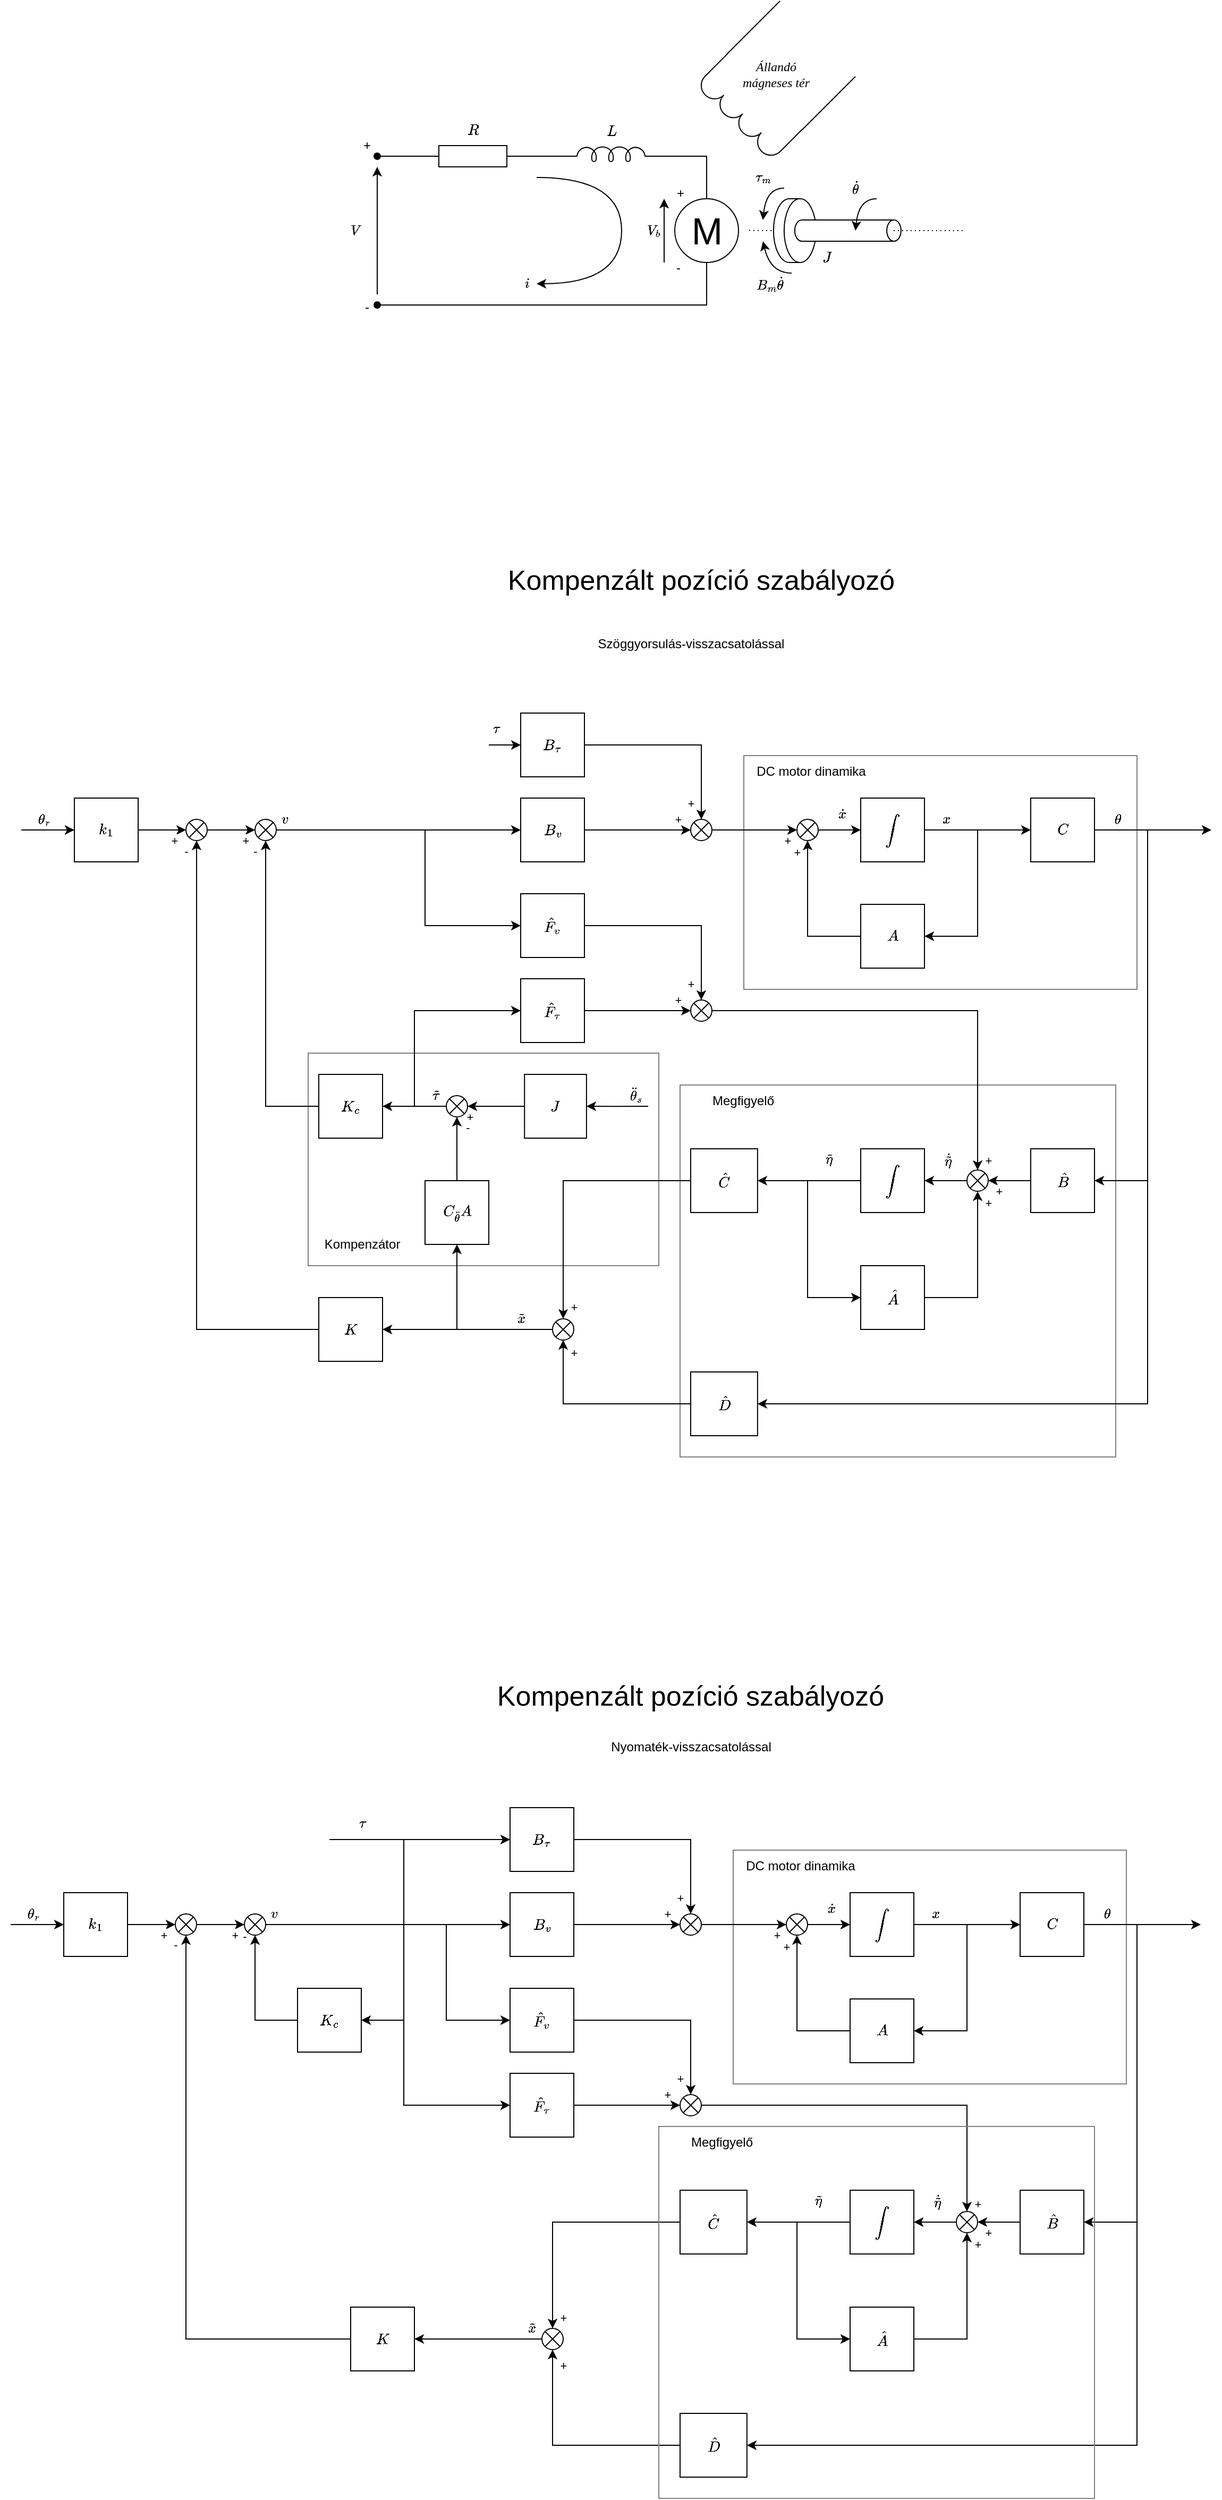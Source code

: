 <mxfile version="21.7.5" type="device">
  <diagram name="Page-1" id="nOor3UQUo27xB7jPh9vi">
    <mxGraphModel dx="1250" dy="4892" grid="1" gridSize="10" guides="1" tooltips="1" connect="1" arrows="1" fold="1" page="1" pageScale="1" pageWidth="827" pageHeight="1169" math="1" shadow="0">
      <root>
        <mxCell id="0" />
        <mxCell id="1" parent="0" />
        <mxCell id="UDYI0fP8FvIa38QDDsYo-68" value="" style="group;movable=1;resizable=1;rotatable=1;deletable=1;editable=1;locked=0;connectable=1;" parent="1" vertex="1" connectable="0">
          <mxGeometry x="3310" y="-720" width="430" height="380" as="geometry" />
        </mxCell>
        <mxCell id="UDYI0fP8FvIa38QDDsYo-69" value="" style="group;movable=0;resizable=0;rotatable=0;deletable=0;editable=0;locked=1;connectable=0;" parent="UDYI0fP8FvIa38QDDsYo-68" vertex="1" connectable="0">
          <mxGeometry y="30" width="410" height="350" as="geometry" />
        </mxCell>
        <mxCell id="UDYI0fP8FvIa38QDDsYo-70" value="" style="rounded=0;whiteSpace=wrap;html=1;fillColor=none;strokeColor=#808080;movable=1;resizable=1;rotatable=1;deletable=1;editable=1;locked=0;connectable=1;" parent="UDYI0fP8FvIa38QDDsYo-69" vertex="1">
          <mxGeometry width="410" height="350.0" as="geometry" />
        </mxCell>
        <mxCell id="UDYI0fP8FvIa38QDDsYo-71" value="Megfigyelő" style="text;html=1;strokeColor=none;fillColor=none;align=center;verticalAlign=middle;whiteSpace=wrap;rounded=0;" parent="UDYI0fP8FvIa38QDDsYo-69" vertex="1">
          <mxGeometry width="119.03" height="30" as="geometry" />
        </mxCell>
        <mxCell id="UDYI0fP8FvIa38QDDsYo-5" value="$$\hat{C}$$" style="rounded=0;whiteSpace=wrap;html=1;" parent="UDYI0fP8FvIa38QDDsYo-68" vertex="1">
          <mxGeometry x="10.002" y="90" width="62.927" height="60" as="geometry" />
        </mxCell>
        <mxCell id="UDYI0fP8FvIa38QDDsYo-9" value="$$\hat{D}$$" style="rounded=0;whiteSpace=wrap;html=1;" parent="UDYI0fP8FvIa38QDDsYo-68" vertex="1">
          <mxGeometry x="10" y="300" width="62.927" height="60" as="geometry" />
        </mxCell>
        <mxCell id="gZT7zU2L0v1ULoVjLfHo-13" value="" style="group;movable=1;resizable=1;rotatable=1;deletable=1;editable=1;locked=0;connectable=1;" parent="1" vertex="1" connectable="0">
          <mxGeometry x="3370" y="-1000" width="370" height="220" as="geometry" />
        </mxCell>
        <mxCell id="gZT7zU2L0v1ULoVjLfHo-14" value="" style="rounded=0;whiteSpace=wrap;html=1;fillColor=none;strokeColor=#808080;movable=1;resizable=1;rotatable=1;deletable=1;editable=1;locked=0;connectable=1;" parent="gZT7zU2L0v1ULoVjLfHo-13" vertex="1">
          <mxGeometry width="370.0" height="220" as="geometry" />
        </mxCell>
        <mxCell id="gZT7zU2L0v1ULoVjLfHo-15" value="DC motor dinamika" style="text;html=1;strokeColor=none;fillColor=none;align=center;verticalAlign=middle;whiteSpace=wrap;rounded=0;movable=1;resizable=1;rotatable=1;deletable=1;editable=1;locked=0;connectable=1;" parent="gZT7zU2L0v1ULoVjLfHo-13" vertex="1">
          <mxGeometry width="126.857" height="30" as="geometry" />
        </mxCell>
        <mxCell id="UDYI0fP8FvIa38QDDsYo-8" value="" style="shape=sumEllipse;perimeter=ellipsePerimeter;whiteSpace=wrap;html=1;backgroundOutline=1;" parent="gZT7zU2L0v1ULoVjLfHo-13" vertex="1">
          <mxGeometry x="50.0" y="60" width="20" height="20" as="geometry" />
        </mxCell>
        <mxCell id="gZT7zU2L0v1ULoVjLfHo-10" value="" style="group;movable=1;resizable=1;rotatable=1;deletable=1;editable=1;locked=0;connectable=1;" parent="1" vertex="1" connectable="0">
          <mxGeometry x="2960" y="-720" width="350" height="200" as="geometry" />
        </mxCell>
        <mxCell id="UDYI0fP8FvIa38QDDsYo-66" value="" style="group" parent="gZT7zU2L0v1ULoVjLfHo-10" vertex="1" connectable="0">
          <mxGeometry width="350" height="200" as="geometry" />
        </mxCell>
        <mxCell id="gZT7zU2L0v1ULoVjLfHo-11" value="" style="rounded=0;whiteSpace=wrap;html=1;fillColor=none;strokeColor=#808080;movable=1;resizable=1;rotatable=1;deletable=1;editable=1;locked=0;connectable=1;" parent="UDYI0fP8FvIa38QDDsYo-66" vertex="1">
          <mxGeometry width="330" height="200" as="geometry" />
        </mxCell>
        <mxCell id="gZT7zU2L0v1ULoVjLfHo-12" value="Kompenzátor" style="text;html=1;strokeColor=none;fillColor=none;align=center;verticalAlign=middle;whiteSpace=wrap;rounded=0;" parent="UDYI0fP8FvIa38QDDsYo-66" vertex="1">
          <mxGeometry y="160" width="101.613" height="40" as="geometry" />
        </mxCell>
        <mxCell id="UDYI0fP8FvIa38QDDsYo-31" value="$$J$$" style="rounded=0;whiteSpace=wrap;html=1;" parent="UDYI0fP8FvIa38QDDsYo-66" vertex="1">
          <mxGeometry x="203.611" y="20" width="58.333" height="60" as="geometry" />
        </mxCell>
        <mxCell id="gZT7zU2L0v1ULoVjLfHo-17" style="edgeStyle=orthogonalEdgeStyle;rounded=0;orthogonalLoop=1;jettySize=auto;html=1;entryX=0;entryY=0.5;entryDx=0;entryDy=0;" parent="1" target="gZT7zU2L0v1ULoVjLfHo-22" edge="1">
          <mxGeometry relative="1" as="geometry">
            <mxPoint x="2655" y="-920.0" as="targetPoint" />
            <mxPoint x="2690" y="-930" as="sourcePoint" />
            <Array as="points">
              <mxPoint x="2710" y="-930" />
              <mxPoint x="2710" y="-930" />
            </Array>
          </mxGeometry>
        </mxCell>
        <mxCell id="gZT7zU2L0v1ULoVjLfHo-18" value="$$\theta_r$$" style="edgeLabel;html=1;align=center;verticalAlign=middle;resizable=0;points=[];labelBackgroundColor=none;" parent="gZT7zU2L0v1ULoVjLfHo-17" vertex="1" connectable="0">
          <mxGeometry x="-0.121" y="-1" relative="1" as="geometry">
            <mxPoint x="-1" y="-11" as="offset" />
          </mxGeometry>
        </mxCell>
        <mxCell id="gZT7zU2L0v1ULoVjLfHo-21" style="edgeStyle=orthogonalEdgeStyle;rounded=0;orthogonalLoop=1;jettySize=auto;html=1;entryX=0;entryY=0.5;entryDx=0;entryDy=0;" parent="1" source="gZT7zU2L0v1ULoVjLfHo-22" target="UDYI0fP8FvIa38QDDsYo-25" edge="1">
          <mxGeometry relative="1" as="geometry">
            <mxPoint x="2840" y="-930" as="targetPoint" />
          </mxGeometry>
        </mxCell>
        <mxCell id="UDYI0fP8FvIa38QDDsYo-59" value="+" style="edgeLabel;html=1;align=center;verticalAlign=middle;resizable=0;points=[];" parent="gZT7zU2L0v1ULoVjLfHo-21" vertex="1" connectable="0">
          <mxGeometry x="0.506" y="-1" relative="1" as="geometry">
            <mxPoint y="9" as="offset" />
          </mxGeometry>
        </mxCell>
        <mxCell id="gZT7zU2L0v1ULoVjLfHo-22" value="$$k_1$$" style="rounded=0;whiteSpace=wrap;html=1;" parent="1" vertex="1">
          <mxGeometry x="2740" y="-960" width="60" height="60" as="geometry" />
        </mxCell>
        <mxCell id="UDYI0fP8FvIa38QDDsYo-23" style="edgeStyle=orthogonalEdgeStyle;rounded=0;orthogonalLoop=1;jettySize=auto;html=1;entryX=0;entryY=0.5;entryDx=0;entryDy=0;" parent="1" source="gZT7zU2L0v1ULoVjLfHo-24" target="UDYI0fP8FvIa38QDDsYo-18" edge="1">
          <mxGeometry relative="1" as="geometry" />
        </mxCell>
        <mxCell id="UDYI0fP8FvIa38QDDsYo-50" value="+" style="edgeLabel;html=1;align=center;verticalAlign=middle;resizable=0;points=[];labelBackgroundColor=none;" parent="UDYI0fP8FvIa38QDDsYo-23" vertex="1" connectable="0">
          <mxGeometry x="0.571" relative="1" as="geometry">
            <mxPoint x="9" y="-10" as="offset" />
          </mxGeometry>
        </mxCell>
        <mxCell id="gZT7zU2L0v1ULoVjLfHo-24" value="$$B_v$$" style="rounded=0;whiteSpace=wrap;html=1;" parent="1" vertex="1">
          <mxGeometry x="3160" y="-960" width="60" height="60" as="geometry" />
        </mxCell>
        <mxCell id="gZT7zU2L0v1ULoVjLfHo-25" style="edgeStyle=orthogonalEdgeStyle;rounded=0;orthogonalLoop=1;jettySize=auto;html=1;entryX=0;entryY=0.5;entryDx=0;entryDy=0;exitX=1;exitY=0.5;exitDx=0;exitDy=0;" parent="1" source="UDYI0fP8FvIa38QDDsYo-8" target="gZT7zU2L0v1ULoVjLfHo-30" edge="1">
          <mxGeometry relative="1" as="geometry">
            <mxPoint x="3447" y="-930" as="sourcePoint" />
            <Array as="points">
              <mxPoint x="3440" y="-930" />
              <mxPoint x="3440" y="-930" />
            </Array>
          </mxGeometry>
        </mxCell>
        <mxCell id="gZT7zU2L0v1ULoVjLfHo-26" value="$$\dot{x}$$" style="edgeLabel;html=1;align=center;verticalAlign=middle;resizable=0;points=[];labelBackgroundColor=none;" parent="gZT7zU2L0v1ULoVjLfHo-25" vertex="1" connectable="0">
          <mxGeometry x="-0.201" relative="1" as="geometry">
            <mxPoint x="6" y="-15" as="offset" />
          </mxGeometry>
        </mxCell>
        <mxCell id="gZT7zU2L0v1ULoVjLfHo-28" style="edgeStyle=orthogonalEdgeStyle;rounded=0;orthogonalLoop=1;jettySize=auto;html=1;entryX=1;entryY=0.5;entryDx=0;entryDy=0;exitX=1;exitY=0.5;exitDx=0;exitDy=0;" parent="1" source="gZT7zU2L0v1ULoVjLfHo-30" target="gZT7zU2L0v1ULoVjLfHo-32" edge="1">
          <mxGeometry relative="1" as="geometry">
            <Array as="points">
              <mxPoint x="3590" y="-930" />
              <mxPoint x="3590" y="-830" />
            </Array>
          </mxGeometry>
        </mxCell>
        <mxCell id="gZT7zU2L0v1ULoVjLfHo-29" value="$$x$$" style="edgeStyle=orthogonalEdgeStyle;rounded=0;orthogonalLoop=1;jettySize=auto;html=1;entryX=0;entryY=0.5;entryDx=0;entryDy=0;labelBackgroundColor=none;" parent="1" source="gZT7zU2L0v1ULoVjLfHo-30" target="gZT7zU2L0v1ULoVjLfHo-37" edge="1">
          <mxGeometry x="-0.6" y="10" relative="1" as="geometry">
            <mxPoint as="offset" />
          </mxGeometry>
        </mxCell>
        <mxCell id="gZT7zU2L0v1ULoVjLfHo-30" value="$$\int$$" style="rounded=0;whiteSpace=wrap;html=1;" parent="1" vertex="1">
          <mxGeometry x="3480" y="-960" width="60" height="60" as="geometry" />
        </mxCell>
        <mxCell id="gZT7zU2L0v1ULoVjLfHo-31" style="edgeStyle=orthogonalEdgeStyle;rounded=0;orthogonalLoop=1;jettySize=auto;html=1;entryX=0.5;entryY=1;entryDx=0;entryDy=0;" parent="1" source="gZT7zU2L0v1ULoVjLfHo-32" target="UDYI0fP8FvIa38QDDsYo-8" edge="1">
          <mxGeometry relative="1" as="geometry">
            <mxPoint x="3437" y="-915" as="targetPoint" />
          </mxGeometry>
        </mxCell>
        <mxCell id="UDYI0fP8FvIa38QDDsYo-49" value="+" style="edgeLabel;html=1;align=center;verticalAlign=middle;resizable=0;points=[];labelBackgroundColor=none;" parent="gZT7zU2L0v1ULoVjLfHo-31" vertex="1" connectable="0">
          <mxGeometry x="0.757" y="1" relative="1" as="geometry">
            <mxPoint x="-9" y="-6" as="offset" />
          </mxGeometry>
        </mxCell>
        <mxCell id="gZT7zU2L0v1ULoVjLfHo-32" value="$$A$$" style="rounded=0;whiteSpace=wrap;html=1;" parent="1" vertex="1">
          <mxGeometry x="3480" y="-860" width="60" height="60" as="geometry" />
        </mxCell>
        <mxCell id="gZT7zU2L0v1ULoVjLfHo-33" style="edgeStyle=orthogonalEdgeStyle;rounded=0;orthogonalLoop=1;jettySize=auto;html=1;" parent="1" source="gZT7zU2L0v1ULoVjLfHo-37" edge="1">
          <mxGeometry relative="1" as="geometry">
            <mxPoint x="3810" y="-930" as="targetPoint" />
          </mxGeometry>
        </mxCell>
        <mxCell id="gZT7zU2L0v1ULoVjLfHo-34" value="$$\theta$$" style="edgeLabel;html=1;align=center;verticalAlign=middle;resizable=0;points=[];labelBackgroundColor=none;" parent="gZT7zU2L0v1ULoVjLfHo-33" vertex="1" connectable="0">
          <mxGeometry x="-0.073" relative="1" as="geometry">
            <mxPoint x="-29" y="-10" as="offset" />
          </mxGeometry>
        </mxCell>
        <mxCell id="gZT7zU2L0v1ULoVjLfHo-35" style="edgeStyle=orthogonalEdgeStyle;rounded=0;orthogonalLoop=1;jettySize=auto;html=1;entryX=1;entryY=0.5;entryDx=0;entryDy=0;exitX=1;exitY=0.5;exitDx=0;exitDy=0;" parent="1" source="gZT7zU2L0v1ULoVjLfHo-37" target="gZT7zU2L0v1ULoVjLfHo-52" edge="1">
          <mxGeometry relative="1" as="geometry">
            <mxPoint x="3755.0" y="-545.0" as="targetPoint" />
            <Array as="points">
              <mxPoint x="3750" y="-930" />
              <mxPoint x="3750" y="-600" />
            </Array>
          </mxGeometry>
        </mxCell>
        <mxCell id="gZT7zU2L0v1ULoVjLfHo-36" style="edgeStyle=orthogonalEdgeStyle;rounded=0;orthogonalLoop=1;jettySize=auto;html=1;entryX=1;entryY=0.5;entryDx=0;entryDy=0;exitX=1;exitY=0.5;exitDx=0;exitDy=0;" parent="1" source="gZT7zU2L0v1ULoVjLfHo-37" target="UDYI0fP8FvIa38QDDsYo-9" edge="1">
          <mxGeometry relative="1" as="geometry">
            <mxPoint x="2920" y="-915" as="targetPoint" />
            <Array as="points">
              <mxPoint x="3750" y="-930" />
              <mxPoint x="3750" y="-390" />
            </Array>
          </mxGeometry>
        </mxCell>
        <mxCell id="gZT7zU2L0v1ULoVjLfHo-37" value="$$C$$" style="rounded=0;whiteSpace=wrap;html=1;" parent="1" vertex="1">
          <mxGeometry x="3640" y="-960" width="60" height="60" as="geometry" />
        </mxCell>
        <mxCell id="gZT7zU2L0v1ULoVjLfHo-38" value="Kompenzált pozíció szabályozó" style="text;html=1;strokeColor=none;fillColor=none;align=center;verticalAlign=middle;whiteSpace=wrap;rounded=0;fontSize=26;" parent="1" vertex="1">
          <mxGeometry x="3145" y="-1180" width="370" height="30" as="geometry" />
        </mxCell>
        <mxCell id="gZT7zU2L0v1ULoVjLfHo-39" style="edgeStyle=orthogonalEdgeStyle;rounded=0;orthogonalLoop=1;jettySize=auto;html=1;entryX=0.5;entryY=0;entryDx=0;entryDy=0;exitX=1;exitY=0.5;exitDx=0;exitDy=0;" parent="1" source="UDYI0fP8FvIa38QDDsYo-37" target="UDYI0fP8FvIa38QDDsYo-2" edge="1">
          <mxGeometry relative="1" as="geometry">
            <mxPoint x="3550" y="-530" as="targetPoint" />
            <mxPoint x="3500" y="-670" as="sourcePoint" />
          </mxGeometry>
        </mxCell>
        <mxCell id="UDYI0fP8FvIa38QDDsYo-60" value="+" style="edgeLabel;html=1;align=center;verticalAlign=middle;resizable=0;points=[];" parent="gZT7zU2L0v1ULoVjLfHo-39" vertex="1" connectable="0">
          <mxGeometry x="0.922" relative="1" as="geometry">
            <mxPoint x="10" y="6" as="offset" />
          </mxGeometry>
        </mxCell>
        <mxCell id="UDYI0fP8FvIa38QDDsYo-47" style="edgeStyle=orthogonalEdgeStyle;rounded=0;orthogonalLoop=1;jettySize=auto;html=1;entryX=0.5;entryY=0;entryDx=0;entryDy=0;" parent="1" source="gZT7zU2L0v1ULoVjLfHo-40" target="UDYI0fP8FvIa38QDDsYo-37" edge="1">
          <mxGeometry relative="1" as="geometry" />
        </mxCell>
        <mxCell id="UDYI0fP8FvIa38QDDsYo-53" value="+" style="edgeLabel;html=1;align=center;verticalAlign=middle;resizable=0;points=[];labelBackgroundColor=none;" parent="UDYI0fP8FvIa38QDDsYo-47" vertex="1" connectable="0">
          <mxGeometry x="0.779" y="1" relative="1" as="geometry">
            <mxPoint x="-11" y="5" as="offset" />
          </mxGeometry>
        </mxCell>
        <mxCell id="gZT7zU2L0v1ULoVjLfHo-40" value="$$\hat{F}_v$$" style="rounded=0;whiteSpace=wrap;html=1;" parent="1" vertex="1">
          <mxGeometry x="3160" y="-870" width="60" height="60" as="geometry" />
        </mxCell>
        <mxCell id="gZT7zU2L0v1ULoVjLfHo-41" style="edgeStyle=orthogonalEdgeStyle;rounded=0;orthogonalLoop=1;jettySize=auto;html=1;exitX=0;exitY=0.5;exitDx=0;exitDy=0;entryX=1;entryY=0.5;entryDx=0;entryDy=0;" parent="1" source="gZT7zU2L0v1ULoVjLfHo-48" target="UDYI0fP8FvIa38QDDsYo-5" edge="1">
          <mxGeometry relative="1" as="geometry">
            <mxPoint x="3396.8" y="-550" as="sourcePoint" />
            <mxPoint x="3340" y="-550" as="targetPoint" />
          </mxGeometry>
        </mxCell>
        <mxCell id="gZT7zU2L0v1ULoVjLfHo-42" value="$$\tilde{\eta}$$" style="edgeLabel;html=1;align=center;verticalAlign=middle;resizable=0;points=[];labelBackgroundColor=none;" parent="gZT7zU2L0v1ULoVjLfHo-41" vertex="1" connectable="0">
          <mxGeometry x="-0.201" relative="1" as="geometry">
            <mxPoint x="9" y="-20" as="offset" />
          </mxGeometry>
        </mxCell>
        <mxCell id="gZT7zU2L0v1ULoVjLfHo-48" value="$$\int$$" style="rounded=0;whiteSpace=wrap;html=1;" parent="1" vertex="1">
          <mxGeometry x="3480" y="-630" width="60" height="60" as="geometry" />
        </mxCell>
        <mxCell id="gZT7zU2L0v1ULoVjLfHo-49" style="edgeStyle=orthogonalEdgeStyle;rounded=0;orthogonalLoop=1;jettySize=auto;html=1;entryX=0;entryY=0.5;entryDx=0;entryDy=0;startArrow=classic;startFill=1;endArrow=none;endFill=0;exitX=0;exitY=0.5;exitDx=0;exitDy=0;" parent="1" source="gZT7zU2L0v1ULoVjLfHo-50" edge="1">
          <mxGeometry relative="1" as="geometry">
            <mxPoint x="3460" y="-490" as="sourcePoint" />
            <mxPoint x="3460" y="-600.0" as="targetPoint" />
            <Array as="points">
              <mxPoint x="3430" y="-490" />
              <mxPoint x="3430" y="-600" />
            </Array>
          </mxGeometry>
        </mxCell>
        <mxCell id="UDYI0fP8FvIa38QDDsYo-4" style="edgeStyle=orthogonalEdgeStyle;rounded=0;orthogonalLoop=1;jettySize=auto;html=1;entryX=0.5;entryY=1;entryDx=0;entryDy=0;" parent="1" source="gZT7zU2L0v1ULoVjLfHo-50" target="UDYI0fP8FvIa38QDDsYo-2" edge="1">
          <mxGeometry relative="1" as="geometry" />
        </mxCell>
        <mxCell id="UDYI0fP8FvIa38QDDsYo-62" value="+" style="edgeLabel;html=1;align=center;verticalAlign=middle;resizable=0;points=[];" parent="UDYI0fP8FvIa38QDDsYo-4" vertex="1" connectable="0">
          <mxGeometry x="0.809" relative="1" as="geometry">
            <mxPoint x="10" y="-4" as="offset" />
          </mxGeometry>
        </mxCell>
        <mxCell id="gZT7zU2L0v1ULoVjLfHo-50" value="$$\hat{A}$$" style="rounded=0;whiteSpace=wrap;html=1;" parent="1" vertex="1">
          <mxGeometry x="3480" y="-520" width="60" height="60" as="geometry" />
        </mxCell>
        <mxCell id="UDYI0fP8FvIa38QDDsYo-1" style="edgeStyle=orthogonalEdgeStyle;rounded=0;orthogonalLoop=1;jettySize=auto;html=1;entryX=1;entryY=0.5;entryDx=0;entryDy=0;" parent="1" source="gZT7zU2L0v1ULoVjLfHo-52" target="UDYI0fP8FvIa38QDDsYo-2" edge="1">
          <mxGeometry relative="1" as="geometry">
            <mxPoint x="3610" y="-565" as="targetPoint" />
          </mxGeometry>
        </mxCell>
        <mxCell id="UDYI0fP8FvIa38QDDsYo-61" value="+" style="edgeLabel;html=1;align=center;verticalAlign=middle;resizable=0;points=[];" parent="UDYI0fP8FvIa38QDDsYo-1" vertex="1" connectable="0">
          <mxGeometry x="0.359" relative="1" as="geometry">
            <mxPoint x="-3" y="10" as="offset" />
          </mxGeometry>
        </mxCell>
        <mxCell id="gZT7zU2L0v1ULoVjLfHo-52" value="$$\hat{B}$$" style="rounded=0;whiteSpace=wrap;html=1;" parent="1" vertex="1">
          <mxGeometry x="3640" y="-630" width="60" height="60" as="geometry" />
        </mxCell>
        <mxCell id="UDYI0fP8FvIa38QDDsYo-29" style="edgeStyle=orthogonalEdgeStyle;rounded=0;orthogonalLoop=1;jettySize=auto;html=1;entryX=0.5;entryY=1;entryDx=0;entryDy=0;" parent="1" source="gZT7zU2L0v1ULoVjLfHo-63" target="UDYI0fP8FvIa38QDDsYo-28" edge="1">
          <mxGeometry relative="1" as="geometry" />
        </mxCell>
        <mxCell id="UDYI0fP8FvIa38QDDsYo-55" value="-" style="edgeLabel;html=1;align=center;verticalAlign=middle;resizable=0;points=[];labelBackgroundColor=none;" parent="UDYI0fP8FvIa38QDDsYo-29" vertex="1" connectable="0">
          <mxGeometry x="0.501" y="-1" relative="1" as="geometry">
            <mxPoint x="9" y="-5" as="offset" />
          </mxGeometry>
        </mxCell>
        <mxCell id="gZT7zU2L0v1ULoVjLfHo-63" value="$$C_{\ddot{\theta}}A$$" style="rounded=0;whiteSpace=wrap;html=1;" parent="1" vertex="1">
          <mxGeometry x="3070" y="-600" width="60" height="60" as="geometry" />
        </mxCell>
        <mxCell id="gZT7zU2L0v1ULoVjLfHo-64" value="" style="endArrow=classic;html=1;rounded=0;entryX=1;entryY=0.5;entryDx=0;entryDy=0;" parent="1" target="UDYI0fP8FvIa38QDDsYo-31" edge="1">
          <mxGeometry width="50" height="50" relative="1" as="geometry">
            <mxPoint x="3280" y="-670" as="sourcePoint" />
            <mxPoint x="3248" y="-670.13" as="targetPoint" />
            <Array as="points">
              <mxPoint x="3248" y="-669.86" />
            </Array>
          </mxGeometry>
        </mxCell>
        <mxCell id="gZT7zU2L0v1ULoVjLfHo-65" value="$$\ddot{\theta}_s$$" style="edgeLabel;html=1;align=center;verticalAlign=middle;resizable=0;points=[];labelBackgroundColor=none;" parent="gZT7zU2L0v1ULoVjLfHo-64" vertex="1" connectable="0">
          <mxGeometry x="-0.424" y="-2" relative="1" as="geometry">
            <mxPoint x="4" y="-9" as="offset" />
          </mxGeometry>
        </mxCell>
        <mxCell id="UDYI0fP8FvIa38QDDsYo-3" style="edgeStyle=orthogonalEdgeStyle;rounded=0;orthogonalLoop=1;jettySize=auto;html=1;entryX=1;entryY=0.5;entryDx=0;entryDy=0;" parent="1" source="UDYI0fP8FvIa38QDDsYo-2" target="gZT7zU2L0v1ULoVjLfHo-48" edge="1">
          <mxGeometry relative="1" as="geometry" />
        </mxCell>
        <mxCell id="UDYI0fP8FvIa38QDDsYo-72" value="$$\dot{\tilde{\eta}}$$" style="edgeLabel;html=1;align=center;verticalAlign=middle;resizable=0;points=[];labelBackgroundColor=none;" parent="UDYI0fP8FvIa38QDDsYo-3" vertex="1" connectable="0">
          <mxGeometry x="-0.089" y="-2" relative="1" as="geometry">
            <mxPoint y="-18" as="offset" />
          </mxGeometry>
        </mxCell>
        <mxCell id="UDYI0fP8FvIa38QDDsYo-2" value="" style="shape=sumEllipse;perimeter=ellipsePerimeter;whiteSpace=wrap;html=1;backgroundOutline=1;" parent="1" vertex="1">
          <mxGeometry x="3580" y="-610" width="20" height="20" as="geometry" />
        </mxCell>
        <mxCell id="UDYI0fP8FvIa38QDDsYo-7" style="edgeStyle=orthogonalEdgeStyle;rounded=0;orthogonalLoop=1;jettySize=auto;html=1;entryX=0.5;entryY=0;entryDx=0;entryDy=0;" parent="1" source="UDYI0fP8FvIa38QDDsYo-5" target="UDYI0fP8FvIa38QDDsYo-6" edge="1">
          <mxGeometry relative="1" as="geometry" />
        </mxCell>
        <mxCell id="UDYI0fP8FvIa38QDDsYo-63" value="+" style="edgeLabel;html=1;align=center;verticalAlign=middle;resizable=0;points=[];" parent="UDYI0fP8FvIa38QDDsYo-7" vertex="1" connectable="0">
          <mxGeometry x="0.907" y="1" relative="1" as="geometry">
            <mxPoint x="9" as="offset" />
          </mxGeometry>
        </mxCell>
        <mxCell id="UDYI0fP8FvIa38QDDsYo-12" style="edgeStyle=orthogonalEdgeStyle;rounded=0;orthogonalLoop=1;jettySize=auto;html=1;entryX=1;entryY=0.5;entryDx=0;entryDy=0;" parent="1" source="UDYI0fP8FvIa38QDDsYo-6" target="UDYI0fP8FvIa38QDDsYo-11" edge="1">
          <mxGeometry relative="1" as="geometry" />
        </mxCell>
        <mxCell id="UDYI0fP8FvIa38QDDsYo-13" value="$$\tilde{x}$$" style="edgeLabel;html=1;align=center;verticalAlign=middle;resizable=0;points=[];labelBackgroundColor=none;" parent="UDYI0fP8FvIa38QDDsYo-12" vertex="1" connectable="0">
          <mxGeometry x="0.626" relative="1" as="geometry">
            <mxPoint x="100" y="-10" as="offset" />
          </mxGeometry>
        </mxCell>
        <mxCell id="UDYI0fP8FvIa38QDDsYo-14" style="edgeStyle=orthogonalEdgeStyle;rounded=0;orthogonalLoop=1;jettySize=auto;html=1;entryX=0.5;entryY=1;entryDx=0;entryDy=0;" parent="1" source="UDYI0fP8FvIa38QDDsYo-6" target="gZT7zU2L0v1ULoVjLfHo-63" edge="1">
          <mxGeometry relative="1" as="geometry" />
        </mxCell>
        <mxCell id="UDYI0fP8FvIa38QDDsYo-6" value="" style="shape=sumEllipse;perimeter=ellipsePerimeter;whiteSpace=wrap;html=1;backgroundOutline=1;" parent="1" vertex="1">
          <mxGeometry x="3190" y="-470" width="20" height="20" as="geometry" />
        </mxCell>
        <mxCell id="UDYI0fP8FvIa38QDDsYo-10" style="edgeStyle=orthogonalEdgeStyle;rounded=0;orthogonalLoop=1;jettySize=auto;html=1;entryX=0.5;entryY=1;entryDx=0;entryDy=0;" parent="1" source="UDYI0fP8FvIa38QDDsYo-9" target="UDYI0fP8FvIa38QDDsYo-6" edge="1">
          <mxGeometry relative="1" as="geometry" />
        </mxCell>
        <mxCell id="UDYI0fP8FvIa38QDDsYo-64" value="+" style="edgeLabel;html=1;align=center;verticalAlign=middle;resizable=0;points=[];" parent="UDYI0fP8FvIa38QDDsYo-10" vertex="1" connectable="0">
          <mxGeometry x="0.864" relative="1" as="geometry">
            <mxPoint x="10" as="offset" />
          </mxGeometry>
        </mxCell>
        <mxCell id="UDYI0fP8FvIa38QDDsYo-42" style="edgeStyle=orthogonalEdgeStyle;rounded=0;orthogonalLoop=1;jettySize=auto;html=1;entryX=0.5;entryY=1;entryDx=0;entryDy=0;" parent="1" source="UDYI0fP8FvIa38QDDsYo-11" target="UDYI0fP8FvIa38QDDsYo-25" edge="1">
          <mxGeometry relative="1" as="geometry" />
        </mxCell>
        <mxCell id="UDYI0fP8FvIa38QDDsYo-58" value="-" style="edgeLabel;html=1;align=center;verticalAlign=middle;resizable=0;points=[];" parent="UDYI0fP8FvIa38QDDsYo-42" vertex="1" connectable="0">
          <mxGeometry x="0.951" relative="1" as="geometry">
            <mxPoint x="-10" y="-4" as="offset" />
          </mxGeometry>
        </mxCell>
        <mxCell id="UDYI0fP8FvIa38QDDsYo-11" value="$$K$$" style="rounded=0;whiteSpace=wrap;html=1;" parent="1" vertex="1">
          <mxGeometry x="2970" y="-490" width="60" height="60" as="geometry" />
        </mxCell>
        <mxCell id="UDYI0fP8FvIa38QDDsYo-22" style="edgeStyle=orthogonalEdgeStyle;rounded=0;orthogonalLoop=1;jettySize=auto;html=1;entryX=0.5;entryY=0;entryDx=0;entryDy=0;strokeColor=default;strokeWidth=1;" parent="1" source="UDYI0fP8FvIa38QDDsYo-15" target="UDYI0fP8FvIa38QDDsYo-18" edge="1">
          <mxGeometry relative="1" as="geometry" />
        </mxCell>
        <mxCell id="UDYI0fP8FvIa38QDDsYo-51" value="+" style="edgeLabel;html=1;align=center;verticalAlign=middle;resizable=0;points=[];labelBackgroundColor=none;" parent="UDYI0fP8FvIa38QDDsYo-22" vertex="1" connectable="0">
          <mxGeometry x="0.743" relative="1" as="geometry">
            <mxPoint x="-10" y="8" as="offset" />
          </mxGeometry>
        </mxCell>
        <mxCell id="UDYI0fP8FvIa38QDDsYo-15" value="$$B_\tau$$" style="rounded=0;whiteSpace=wrap;html=1;" parent="1" vertex="1">
          <mxGeometry x="3160" y="-1040" width="60" height="60" as="geometry" />
        </mxCell>
        <mxCell id="UDYI0fP8FvIa38QDDsYo-24" style="edgeStyle=orthogonalEdgeStyle;rounded=0;orthogonalLoop=1;jettySize=auto;html=1;entryX=0;entryY=0.5;entryDx=0;entryDy=0;" parent="1" source="UDYI0fP8FvIa38QDDsYo-18" target="UDYI0fP8FvIa38QDDsYo-8" edge="1">
          <mxGeometry relative="1" as="geometry" />
        </mxCell>
        <mxCell id="UDYI0fP8FvIa38QDDsYo-48" value="+" style="edgeLabel;html=1;align=center;verticalAlign=middle;resizable=0;points=[];labelBackgroundColor=none;" parent="UDYI0fP8FvIa38QDDsYo-24" vertex="1" connectable="0">
          <mxGeometry x="0.77" y="-1" relative="1" as="geometry">
            <mxPoint y="9" as="offset" />
          </mxGeometry>
        </mxCell>
        <mxCell id="UDYI0fP8FvIa38QDDsYo-18" value="" style="shape=sumEllipse;perimeter=ellipsePerimeter;whiteSpace=wrap;html=1;backgroundOutline=1;" parent="1" vertex="1">
          <mxGeometry x="3320" y="-940" width="20" height="20" as="geometry" />
        </mxCell>
        <mxCell id="UDYI0fP8FvIa38QDDsYo-20" value="" style="endArrow=classic;html=1;rounded=0;entryX=0;entryY=0.5;entryDx=0;entryDy=0;" parent="1" target="UDYI0fP8FvIa38QDDsYo-15" edge="1">
          <mxGeometry width="50" height="50" relative="1" as="geometry">
            <mxPoint x="3130" y="-1010" as="sourcePoint" />
            <mxPoint x="3210" y="-910" as="targetPoint" />
          </mxGeometry>
        </mxCell>
        <mxCell id="UDYI0fP8FvIa38QDDsYo-21" value="$$\tau$$" style="edgeLabel;html=1;align=center;verticalAlign=middle;resizable=0;points=[];labelBackgroundColor=none;" parent="UDYI0fP8FvIa38QDDsYo-20" vertex="1" connectable="0">
          <mxGeometry x="-0.667" y="1" relative="1" as="geometry">
            <mxPoint x="2" y="-14" as="offset" />
          </mxGeometry>
        </mxCell>
        <mxCell id="UDYI0fP8FvIa38QDDsYo-40" style="edgeStyle=orthogonalEdgeStyle;rounded=0;orthogonalLoop=1;jettySize=auto;html=1;entryX=0;entryY=0.5;entryDx=0;entryDy=0;" parent="1" source="UDYI0fP8FvIa38QDDsYo-25" target="UDYI0fP8FvIa38QDDsYo-38" edge="1">
          <mxGeometry relative="1" as="geometry" />
        </mxCell>
        <mxCell id="UDYI0fP8FvIa38QDDsYo-56" value="+" style="edgeLabel;html=1;align=center;verticalAlign=middle;resizable=0;points=[];" parent="UDYI0fP8FvIa38QDDsYo-40" vertex="1" connectable="0">
          <mxGeometry x="0.567" relative="1" as="geometry">
            <mxPoint y="10" as="offset" />
          </mxGeometry>
        </mxCell>
        <mxCell id="UDYI0fP8FvIa38QDDsYo-25" value="" style="shape=sumEllipse;perimeter=ellipsePerimeter;whiteSpace=wrap;html=1;backgroundOutline=1;" parent="1" vertex="1">
          <mxGeometry x="2845" y="-940" width="20" height="20" as="geometry" />
        </mxCell>
        <mxCell id="UDYI0fP8FvIa38QDDsYo-39" style="edgeStyle=orthogonalEdgeStyle;rounded=0;orthogonalLoop=1;jettySize=auto;html=1;entryX=0.5;entryY=1;entryDx=0;entryDy=0;" parent="1" source="UDYI0fP8FvIa38QDDsYo-27" target="UDYI0fP8FvIa38QDDsYo-38" edge="1">
          <mxGeometry relative="1" as="geometry" />
        </mxCell>
        <mxCell id="UDYI0fP8FvIa38QDDsYo-57" value="-" style="edgeLabel;html=1;align=center;verticalAlign=middle;resizable=0;points=[];" parent="UDYI0fP8FvIa38QDDsYo-39" vertex="1" connectable="0">
          <mxGeometry x="0.904" relative="1" as="geometry">
            <mxPoint x="-10" y="-5" as="offset" />
          </mxGeometry>
        </mxCell>
        <mxCell id="UDYI0fP8FvIa38QDDsYo-27" value="$$K_c$$" style="rounded=0;whiteSpace=wrap;html=1;" parent="1" vertex="1">
          <mxGeometry x="2970" y="-700" width="60" height="60" as="geometry" />
        </mxCell>
        <mxCell id="UDYI0fP8FvIa38QDDsYo-33" style="edgeStyle=orthogonalEdgeStyle;rounded=0;orthogonalLoop=1;jettySize=auto;html=1;entryX=1;entryY=0.5;entryDx=0;entryDy=0;" parent="1" source="UDYI0fP8FvIa38QDDsYo-28" target="UDYI0fP8FvIa38QDDsYo-27" edge="1">
          <mxGeometry relative="1" as="geometry" />
        </mxCell>
        <mxCell id="UDYI0fP8FvIa38QDDsYo-34" value="$$\tilde{\tau}$$" style="edgeLabel;html=1;align=center;verticalAlign=middle;resizable=0;points=[];labelBackgroundColor=none;" parent="UDYI0fP8FvIa38QDDsYo-33" vertex="1" connectable="0">
          <mxGeometry x="0.103" y="-1" relative="1" as="geometry">
            <mxPoint x="23" y="-9" as="offset" />
          </mxGeometry>
        </mxCell>
        <mxCell id="UDYI0fP8FvIa38QDDsYo-45" style="edgeStyle=orthogonalEdgeStyle;rounded=0;orthogonalLoop=1;jettySize=auto;html=1;entryX=0;entryY=0.5;entryDx=0;entryDy=0;exitX=0;exitY=0.5;exitDx=0;exitDy=0;" parent="1" source="UDYI0fP8FvIa38QDDsYo-28" target="UDYI0fP8FvIa38QDDsYo-43" edge="1">
          <mxGeometry relative="1" as="geometry">
            <mxPoint x="3060" y="-780.0" as="targetPoint" />
            <Array as="points">
              <mxPoint x="3060" y="-670" />
              <mxPoint x="3060" y="-760" />
            </Array>
          </mxGeometry>
        </mxCell>
        <mxCell id="UDYI0fP8FvIa38QDDsYo-28" value="" style="shape=sumEllipse;perimeter=ellipsePerimeter;whiteSpace=wrap;html=1;backgroundOutline=1;" parent="1" vertex="1">
          <mxGeometry x="3090" y="-680" width="20" height="20" as="geometry" />
        </mxCell>
        <mxCell id="UDYI0fP8FvIa38QDDsYo-32" style="edgeStyle=orthogonalEdgeStyle;rounded=0;orthogonalLoop=1;jettySize=auto;html=1;entryX=1;entryY=0.5;entryDx=0;entryDy=0;" parent="1" source="UDYI0fP8FvIa38QDDsYo-31" target="UDYI0fP8FvIa38QDDsYo-28" edge="1">
          <mxGeometry relative="1" as="geometry" />
        </mxCell>
        <mxCell id="UDYI0fP8FvIa38QDDsYo-54" value="+" style="edgeLabel;html=1;align=center;verticalAlign=middle;resizable=0;points=[];labelBackgroundColor=none;" parent="UDYI0fP8FvIa38QDDsYo-32" vertex="1" connectable="0">
          <mxGeometry relative="1" as="geometry">
            <mxPoint x="-25" y="10" as="offset" />
          </mxGeometry>
        </mxCell>
        <mxCell id="UDYI0fP8FvIa38QDDsYo-37" value="" style="shape=sumEllipse;perimeter=ellipsePerimeter;whiteSpace=wrap;html=1;backgroundOutline=1;" parent="1" vertex="1">
          <mxGeometry x="3320" y="-770" width="20" height="20" as="geometry" />
        </mxCell>
        <mxCell id="UDYI0fP8FvIa38QDDsYo-41" style="edgeStyle=orthogonalEdgeStyle;rounded=0;orthogonalLoop=1;jettySize=auto;html=1;entryX=0;entryY=0.5;entryDx=0;entryDy=0;" parent="1" source="UDYI0fP8FvIa38QDDsYo-38" target="gZT7zU2L0v1ULoVjLfHo-24" edge="1">
          <mxGeometry relative="1" as="geometry" />
        </mxCell>
        <mxCell id="UDYI0fP8FvIa38QDDsYo-44" style="edgeStyle=orthogonalEdgeStyle;rounded=0;orthogonalLoop=1;jettySize=auto;html=1;entryX=0;entryY=0.5;entryDx=0;entryDy=0;" parent="1" source="UDYI0fP8FvIa38QDDsYo-38" target="gZT7zU2L0v1ULoVjLfHo-40" edge="1">
          <mxGeometry relative="1" as="geometry">
            <Array as="points">
              <mxPoint x="3070" y="-930" />
              <mxPoint x="3070" y="-840" />
            </Array>
          </mxGeometry>
        </mxCell>
        <mxCell id="UDYI0fP8FvIa38QDDsYo-65" value="$$v$$" style="edgeLabel;html=1;align=center;verticalAlign=middle;resizable=0;points=[];labelBackgroundColor=none;" parent="UDYI0fP8FvIa38QDDsYo-44" vertex="1" connectable="0">
          <mxGeometry x="-0.762" y="1" relative="1" as="geometry">
            <mxPoint x="-30" y="-9" as="offset" />
          </mxGeometry>
        </mxCell>
        <mxCell id="UDYI0fP8FvIa38QDDsYo-38" value="" style="shape=sumEllipse;perimeter=ellipsePerimeter;whiteSpace=wrap;html=1;backgroundOutline=1;" parent="1" vertex="1">
          <mxGeometry x="2910" y="-940" width="20" height="20" as="geometry" />
        </mxCell>
        <mxCell id="UDYI0fP8FvIa38QDDsYo-46" style="edgeStyle=orthogonalEdgeStyle;rounded=0;orthogonalLoop=1;jettySize=auto;html=1;entryX=0;entryY=0.5;entryDx=0;entryDy=0;" parent="1" source="UDYI0fP8FvIa38QDDsYo-43" target="UDYI0fP8FvIa38QDDsYo-37" edge="1">
          <mxGeometry relative="1" as="geometry" />
        </mxCell>
        <mxCell id="UDYI0fP8FvIa38QDDsYo-52" value="+" style="edgeLabel;html=1;align=center;verticalAlign=middle;resizable=0;points=[];labelBackgroundColor=none;" parent="UDYI0fP8FvIa38QDDsYo-46" vertex="1" connectable="0">
          <mxGeometry x="0.557" y="1" relative="1" as="geometry">
            <mxPoint x="10" y="-9" as="offset" />
          </mxGeometry>
        </mxCell>
        <mxCell id="UDYI0fP8FvIa38QDDsYo-43" value="$$\hat{F}_\tau$$" style="rounded=0;whiteSpace=wrap;html=1;" parent="1" vertex="1">
          <mxGeometry x="3160" y="-790" width="60" height="60" as="geometry" />
        </mxCell>
        <mxCell id="S0bh-dK7H6iEcnBMv4SH-7" value="" style="group;movable=1;resizable=1;rotatable=1;deletable=1;editable=1;locked=0;connectable=1;" parent="1" vertex="1" connectable="0">
          <mxGeometry x="3360" y="30" width="370" height="220" as="geometry" />
        </mxCell>
        <mxCell id="S0bh-dK7H6iEcnBMv4SH-8" value="" style="rounded=0;whiteSpace=wrap;html=1;fillColor=none;strokeColor=#808080;movable=1;resizable=1;rotatable=1;deletable=1;editable=1;locked=0;connectable=1;" parent="S0bh-dK7H6iEcnBMv4SH-7" vertex="1">
          <mxGeometry width="370.0" height="220" as="geometry" />
        </mxCell>
        <mxCell id="S0bh-dK7H6iEcnBMv4SH-9" value="DC motor dinamika" style="text;html=1;strokeColor=none;fillColor=none;align=center;verticalAlign=middle;whiteSpace=wrap;rounded=0;movable=1;resizable=1;rotatable=1;deletable=1;editable=1;locked=0;connectable=1;" parent="S0bh-dK7H6iEcnBMv4SH-7" vertex="1">
          <mxGeometry width="126.857" height="30" as="geometry" />
        </mxCell>
        <mxCell id="S0bh-dK7H6iEcnBMv4SH-10" value="" style="shape=sumEllipse;perimeter=ellipsePerimeter;whiteSpace=wrap;html=1;backgroundOutline=1;" parent="S0bh-dK7H6iEcnBMv4SH-7" vertex="1">
          <mxGeometry x="50.0" y="60" width="20" height="20" as="geometry" />
        </mxCell>
        <mxCell id="S0bh-dK7H6iEcnBMv4SH-16" style="edgeStyle=orthogonalEdgeStyle;rounded=0;orthogonalLoop=1;jettySize=auto;html=1;entryX=0;entryY=0.5;entryDx=0;entryDy=0;" parent="1" target="S0bh-dK7H6iEcnBMv4SH-20" edge="1">
          <mxGeometry relative="1" as="geometry">
            <mxPoint x="2645" y="110.0" as="targetPoint" />
            <mxPoint x="2680" y="100" as="sourcePoint" />
            <Array as="points">
              <mxPoint x="2700" y="100" />
              <mxPoint x="2700" y="100" />
            </Array>
          </mxGeometry>
        </mxCell>
        <mxCell id="S0bh-dK7H6iEcnBMv4SH-17" value="$$\theta_r$$" style="edgeLabel;html=1;align=center;verticalAlign=middle;resizable=0;points=[];labelBackgroundColor=none;" parent="S0bh-dK7H6iEcnBMv4SH-16" vertex="1" connectable="0">
          <mxGeometry x="-0.121" y="-1" relative="1" as="geometry">
            <mxPoint x="-1" y="-11" as="offset" />
          </mxGeometry>
        </mxCell>
        <mxCell id="S0bh-dK7H6iEcnBMv4SH-18" style="edgeStyle=orthogonalEdgeStyle;rounded=0;orthogonalLoop=1;jettySize=auto;html=1;entryX=0;entryY=0.5;entryDx=0;entryDy=0;" parent="1" source="S0bh-dK7H6iEcnBMv4SH-20" target="S0bh-dK7H6iEcnBMv4SH-82" edge="1">
          <mxGeometry relative="1" as="geometry">
            <mxPoint x="2830" y="100" as="targetPoint" />
          </mxGeometry>
        </mxCell>
        <mxCell id="S0bh-dK7H6iEcnBMv4SH-19" value="+" style="edgeLabel;html=1;align=center;verticalAlign=middle;resizable=0;points=[];" parent="S0bh-dK7H6iEcnBMv4SH-18" vertex="1" connectable="0">
          <mxGeometry x="0.506" y="-1" relative="1" as="geometry">
            <mxPoint y="9" as="offset" />
          </mxGeometry>
        </mxCell>
        <mxCell id="S0bh-dK7H6iEcnBMv4SH-20" value="$$k_1$$" style="rounded=0;whiteSpace=wrap;html=1;" parent="1" vertex="1">
          <mxGeometry x="2730" y="70" width="60" height="60" as="geometry" />
        </mxCell>
        <mxCell id="S0bh-dK7H6iEcnBMv4SH-21" style="edgeStyle=orthogonalEdgeStyle;rounded=0;orthogonalLoop=1;jettySize=auto;html=1;entryX=0;entryY=0.5;entryDx=0;entryDy=0;" parent="1" source="S0bh-dK7H6iEcnBMv4SH-23" target="S0bh-dK7H6iEcnBMv4SH-77" edge="1">
          <mxGeometry relative="1" as="geometry" />
        </mxCell>
        <mxCell id="S0bh-dK7H6iEcnBMv4SH-22" value="+" style="edgeLabel;html=1;align=center;verticalAlign=middle;resizable=0;points=[];labelBackgroundColor=none;" parent="S0bh-dK7H6iEcnBMv4SH-21" vertex="1" connectable="0">
          <mxGeometry x="0.571" relative="1" as="geometry">
            <mxPoint x="9" y="-10" as="offset" />
          </mxGeometry>
        </mxCell>
        <mxCell id="S0bh-dK7H6iEcnBMv4SH-23" value="$$B_v$$" style="rounded=0;whiteSpace=wrap;html=1;" parent="1" vertex="1">
          <mxGeometry x="3150" y="70" width="60" height="60" as="geometry" />
        </mxCell>
        <mxCell id="S0bh-dK7H6iEcnBMv4SH-24" style="edgeStyle=orthogonalEdgeStyle;rounded=0;orthogonalLoop=1;jettySize=auto;html=1;entryX=0;entryY=0.5;entryDx=0;entryDy=0;exitX=1;exitY=0.5;exitDx=0;exitDy=0;" parent="1" source="S0bh-dK7H6iEcnBMv4SH-10" target="S0bh-dK7H6iEcnBMv4SH-28" edge="1">
          <mxGeometry relative="1" as="geometry">
            <mxPoint x="3437" y="100" as="sourcePoint" />
            <Array as="points">
              <mxPoint x="3430" y="100" />
              <mxPoint x="3430" y="100" />
            </Array>
          </mxGeometry>
        </mxCell>
        <mxCell id="S0bh-dK7H6iEcnBMv4SH-25" value="$$\dot{x}$$" style="edgeLabel;html=1;align=center;verticalAlign=middle;resizable=0;points=[];labelBackgroundColor=none;" parent="S0bh-dK7H6iEcnBMv4SH-24" vertex="1" connectable="0">
          <mxGeometry x="-0.201" relative="1" as="geometry">
            <mxPoint x="6" y="-15" as="offset" />
          </mxGeometry>
        </mxCell>
        <mxCell id="S0bh-dK7H6iEcnBMv4SH-26" style="edgeStyle=orthogonalEdgeStyle;rounded=0;orthogonalLoop=1;jettySize=auto;html=1;entryX=1;entryY=0.5;entryDx=0;entryDy=0;exitX=1;exitY=0.5;exitDx=0;exitDy=0;" parent="1" source="S0bh-dK7H6iEcnBMv4SH-28" target="S0bh-dK7H6iEcnBMv4SH-31" edge="1">
          <mxGeometry relative="1" as="geometry">
            <Array as="points">
              <mxPoint x="3580" y="100" />
              <mxPoint x="3580" y="200" />
            </Array>
          </mxGeometry>
        </mxCell>
        <mxCell id="S0bh-dK7H6iEcnBMv4SH-27" value="$$x$$" style="edgeStyle=orthogonalEdgeStyle;rounded=0;orthogonalLoop=1;jettySize=auto;html=1;entryX=0;entryY=0.5;entryDx=0;entryDy=0;labelBackgroundColor=none;" parent="1" source="S0bh-dK7H6iEcnBMv4SH-28" target="S0bh-dK7H6iEcnBMv4SH-36" edge="1">
          <mxGeometry x="-0.6" y="10" relative="1" as="geometry">
            <mxPoint as="offset" />
          </mxGeometry>
        </mxCell>
        <mxCell id="S0bh-dK7H6iEcnBMv4SH-28" value="$$\int$$" style="rounded=0;whiteSpace=wrap;html=1;" parent="1" vertex="1">
          <mxGeometry x="3470" y="70" width="60" height="60" as="geometry" />
        </mxCell>
        <mxCell id="S0bh-dK7H6iEcnBMv4SH-29" style="edgeStyle=orthogonalEdgeStyle;rounded=0;orthogonalLoop=1;jettySize=auto;html=1;entryX=0.5;entryY=1;entryDx=0;entryDy=0;" parent="1" source="S0bh-dK7H6iEcnBMv4SH-31" target="S0bh-dK7H6iEcnBMv4SH-10" edge="1">
          <mxGeometry relative="1" as="geometry">
            <mxPoint x="3427" y="115" as="targetPoint" />
          </mxGeometry>
        </mxCell>
        <mxCell id="S0bh-dK7H6iEcnBMv4SH-30" value="+" style="edgeLabel;html=1;align=center;verticalAlign=middle;resizable=0;points=[];labelBackgroundColor=none;" parent="S0bh-dK7H6iEcnBMv4SH-29" vertex="1" connectable="0">
          <mxGeometry x="0.757" y="1" relative="1" as="geometry">
            <mxPoint x="-9" y="-6" as="offset" />
          </mxGeometry>
        </mxCell>
        <mxCell id="S0bh-dK7H6iEcnBMv4SH-31" value="$$A$$" style="rounded=0;whiteSpace=wrap;html=1;" parent="1" vertex="1">
          <mxGeometry x="3470" y="170" width="60" height="60" as="geometry" />
        </mxCell>
        <mxCell id="S0bh-dK7H6iEcnBMv4SH-32" style="edgeStyle=orthogonalEdgeStyle;rounded=0;orthogonalLoop=1;jettySize=auto;html=1;" parent="1" source="S0bh-dK7H6iEcnBMv4SH-36" edge="1">
          <mxGeometry relative="1" as="geometry">
            <mxPoint x="3800" y="100" as="targetPoint" />
          </mxGeometry>
        </mxCell>
        <mxCell id="S0bh-dK7H6iEcnBMv4SH-33" value="$$\theta$$" style="edgeLabel;html=1;align=center;verticalAlign=middle;resizable=0;points=[];labelBackgroundColor=none;" parent="S0bh-dK7H6iEcnBMv4SH-32" vertex="1" connectable="0">
          <mxGeometry x="-0.073" relative="1" as="geometry">
            <mxPoint x="-29" y="-10" as="offset" />
          </mxGeometry>
        </mxCell>
        <mxCell id="S0bh-dK7H6iEcnBMv4SH-34" style="edgeStyle=orthogonalEdgeStyle;rounded=0;orthogonalLoop=1;jettySize=auto;html=1;entryX=1;entryY=0.5;entryDx=0;entryDy=0;exitX=1;exitY=0.5;exitDx=0;exitDy=0;" parent="1" source="S0bh-dK7H6iEcnBMv4SH-36" target="S0bh-dK7H6iEcnBMv4SH-52" edge="1">
          <mxGeometry relative="1" as="geometry">
            <mxPoint x="3745.0" y="485.0" as="targetPoint" />
            <Array as="points">
              <mxPoint x="3740" y="100" />
              <mxPoint x="3740" y="380" />
            </Array>
          </mxGeometry>
        </mxCell>
        <mxCell id="S0bh-dK7H6iEcnBMv4SH-35" style="edgeStyle=orthogonalEdgeStyle;rounded=0;orthogonalLoop=1;jettySize=auto;html=1;entryX=1;entryY=0.5;entryDx=0;entryDy=0;exitX=1;exitY=0.5;exitDx=0;exitDy=0;" parent="1" source="S0bh-dK7H6iEcnBMv4SH-36" target="S0bh-dK7H6iEcnBMv4SH-6" edge="1">
          <mxGeometry relative="1" as="geometry">
            <mxPoint x="2910" y="115" as="targetPoint" />
            <Array as="points">
              <mxPoint x="3740" y="100" />
              <mxPoint x="3740" y="590" />
            </Array>
          </mxGeometry>
        </mxCell>
        <mxCell id="S0bh-dK7H6iEcnBMv4SH-36" value="$$C$$" style="rounded=0;whiteSpace=wrap;html=1;" parent="1" vertex="1">
          <mxGeometry x="3630" y="70" width="60" height="60" as="geometry" />
        </mxCell>
        <mxCell id="S0bh-dK7H6iEcnBMv4SH-37" value="Kompenzált pozíció szabályozó" style="text;html=1;strokeColor=none;fillColor=none;align=center;verticalAlign=middle;whiteSpace=wrap;rounded=0;fontSize=26;" parent="1" vertex="1">
          <mxGeometry x="3135" y="-130" width="370" height="30" as="geometry" />
        </mxCell>
        <mxCell id="S0bh-dK7H6iEcnBMv4SH-38" style="edgeStyle=orthogonalEdgeStyle;rounded=0;orthogonalLoop=1;jettySize=auto;html=1;entryX=0.5;entryY=0;entryDx=0;entryDy=0;exitX=1;exitY=0.5;exitDx=0;exitDy=0;" parent="1" source="S0bh-dK7H6iEcnBMv4SH-92" target="S0bh-dK7H6iEcnBMv4SH-60" edge="1">
          <mxGeometry relative="1" as="geometry">
            <mxPoint x="3540" y="500" as="targetPoint" />
            <mxPoint x="3490" y="360" as="sourcePoint" />
          </mxGeometry>
        </mxCell>
        <mxCell id="S0bh-dK7H6iEcnBMv4SH-39" value="+" style="edgeLabel;html=1;align=center;verticalAlign=middle;resizable=0;points=[];" parent="S0bh-dK7H6iEcnBMv4SH-38" vertex="1" connectable="0">
          <mxGeometry x="0.922" relative="1" as="geometry">
            <mxPoint x="10" y="6" as="offset" />
          </mxGeometry>
        </mxCell>
        <mxCell id="S0bh-dK7H6iEcnBMv4SH-40" style="edgeStyle=orthogonalEdgeStyle;rounded=0;orthogonalLoop=1;jettySize=auto;html=1;entryX=0.5;entryY=0;entryDx=0;entryDy=0;" parent="1" source="S0bh-dK7H6iEcnBMv4SH-42" target="S0bh-dK7H6iEcnBMv4SH-92" edge="1">
          <mxGeometry relative="1" as="geometry" />
        </mxCell>
        <mxCell id="S0bh-dK7H6iEcnBMv4SH-41" value="+" style="edgeLabel;html=1;align=center;verticalAlign=middle;resizable=0;points=[];labelBackgroundColor=none;" parent="S0bh-dK7H6iEcnBMv4SH-40" vertex="1" connectable="0">
          <mxGeometry x="0.779" y="1" relative="1" as="geometry">
            <mxPoint x="-11" y="5" as="offset" />
          </mxGeometry>
        </mxCell>
        <mxCell id="S0bh-dK7H6iEcnBMv4SH-42" value="$$\hat{F}_v$$" style="rounded=0;whiteSpace=wrap;html=1;" parent="1" vertex="1">
          <mxGeometry x="3150" y="160" width="60" height="60" as="geometry" />
        </mxCell>
        <mxCell id="S0bh-dK7H6iEcnBMv4SH-43" style="edgeStyle=orthogonalEdgeStyle;rounded=0;orthogonalLoop=1;jettySize=auto;html=1;exitX=0;exitY=0.5;exitDx=0;exitDy=0;entryX=1;entryY=0.5;entryDx=0;entryDy=0;" parent="1" source="S0bh-dK7H6iEcnBMv4SH-45" target="S0bh-dK7H6iEcnBMv4SH-5" edge="1">
          <mxGeometry relative="1" as="geometry">
            <mxPoint x="3386.8" y="430" as="sourcePoint" />
            <mxPoint x="3330" y="430" as="targetPoint" />
          </mxGeometry>
        </mxCell>
        <mxCell id="S0bh-dK7H6iEcnBMv4SH-44" value="$$\tilde{\eta}$$" style="edgeLabel;html=1;align=center;verticalAlign=middle;resizable=0;points=[];labelBackgroundColor=none;" parent="S0bh-dK7H6iEcnBMv4SH-43" vertex="1" connectable="0">
          <mxGeometry x="-0.201" relative="1" as="geometry">
            <mxPoint x="9" y="-20" as="offset" />
          </mxGeometry>
        </mxCell>
        <mxCell id="S0bh-dK7H6iEcnBMv4SH-45" value="$$\int$$" style="rounded=0;whiteSpace=wrap;html=1;" parent="1" vertex="1">
          <mxGeometry x="3470" y="350" width="60" height="60" as="geometry" />
        </mxCell>
        <mxCell id="S0bh-dK7H6iEcnBMv4SH-46" style="edgeStyle=orthogonalEdgeStyle;rounded=0;orthogonalLoop=1;jettySize=auto;html=1;entryX=0;entryY=0.5;entryDx=0;entryDy=0;startArrow=classic;startFill=1;endArrow=none;endFill=0;exitX=0;exitY=0.5;exitDx=0;exitDy=0;" parent="1" source="S0bh-dK7H6iEcnBMv4SH-49" edge="1">
          <mxGeometry relative="1" as="geometry">
            <mxPoint x="3450" y="490" as="sourcePoint" />
            <mxPoint x="3450" y="380.0" as="targetPoint" />
            <Array as="points">
              <mxPoint x="3420" y="490" />
              <mxPoint x="3420" y="380" />
            </Array>
          </mxGeometry>
        </mxCell>
        <mxCell id="S0bh-dK7H6iEcnBMv4SH-47" style="edgeStyle=orthogonalEdgeStyle;rounded=0;orthogonalLoop=1;jettySize=auto;html=1;entryX=0.5;entryY=1;entryDx=0;entryDy=0;" parent="1" source="S0bh-dK7H6iEcnBMv4SH-49" target="S0bh-dK7H6iEcnBMv4SH-60" edge="1">
          <mxGeometry relative="1" as="geometry" />
        </mxCell>
        <mxCell id="S0bh-dK7H6iEcnBMv4SH-48" value="+" style="edgeLabel;html=1;align=center;verticalAlign=middle;resizable=0;points=[];" parent="S0bh-dK7H6iEcnBMv4SH-47" vertex="1" connectable="0">
          <mxGeometry x="0.809" relative="1" as="geometry">
            <mxPoint x="10" y="-4" as="offset" />
          </mxGeometry>
        </mxCell>
        <mxCell id="S0bh-dK7H6iEcnBMv4SH-49" value="$$\hat{A}$$" style="rounded=0;whiteSpace=wrap;html=1;" parent="1" vertex="1">
          <mxGeometry x="3470" y="460" width="60" height="60" as="geometry" />
        </mxCell>
        <mxCell id="S0bh-dK7H6iEcnBMv4SH-50" style="edgeStyle=orthogonalEdgeStyle;rounded=0;orthogonalLoop=1;jettySize=auto;html=1;entryX=1;entryY=0.5;entryDx=0;entryDy=0;" parent="1" source="S0bh-dK7H6iEcnBMv4SH-52" target="S0bh-dK7H6iEcnBMv4SH-60" edge="1">
          <mxGeometry relative="1" as="geometry">
            <mxPoint x="3600" y="415" as="targetPoint" />
          </mxGeometry>
        </mxCell>
        <mxCell id="S0bh-dK7H6iEcnBMv4SH-51" value="+" style="edgeLabel;html=1;align=center;verticalAlign=middle;resizable=0;points=[];" parent="S0bh-dK7H6iEcnBMv4SH-50" vertex="1" connectable="0">
          <mxGeometry x="0.359" relative="1" as="geometry">
            <mxPoint x="-3" y="10" as="offset" />
          </mxGeometry>
        </mxCell>
        <mxCell id="S0bh-dK7H6iEcnBMv4SH-52" value="$$\hat{B}$$" style="rounded=0;whiteSpace=wrap;html=1;" parent="1" vertex="1">
          <mxGeometry x="3630" y="350" width="60" height="60" as="geometry" />
        </mxCell>
        <mxCell id="S0bh-dK7H6iEcnBMv4SH-58" style="edgeStyle=orthogonalEdgeStyle;rounded=0;orthogonalLoop=1;jettySize=auto;html=1;entryX=1;entryY=0.5;entryDx=0;entryDy=0;" parent="1" source="S0bh-dK7H6iEcnBMv4SH-60" target="S0bh-dK7H6iEcnBMv4SH-45" edge="1">
          <mxGeometry relative="1" as="geometry" />
        </mxCell>
        <mxCell id="S0bh-dK7H6iEcnBMv4SH-59" value="$$\dot{\tilde{\eta}}$$" style="edgeLabel;html=1;align=center;verticalAlign=middle;resizable=0;points=[];labelBackgroundColor=none;" parent="S0bh-dK7H6iEcnBMv4SH-58" vertex="1" connectable="0">
          <mxGeometry x="-0.089" y="-2" relative="1" as="geometry">
            <mxPoint y="-18" as="offset" />
          </mxGeometry>
        </mxCell>
        <mxCell id="S0bh-dK7H6iEcnBMv4SH-60" value="" style="shape=sumEllipse;perimeter=ellipsePerimeter;whiteSpace=wrap;html=1;backgroundOutline=1;" parent="1" vertex="1">
          <mxGeometry x="3570" y="370" width="20" height="20" as="geometry" />
        </mxCell>
        <mxCell id="S0bh-dK7H6iEcnBMv4SH-61" style="edgeStyle=orthogonalEdgeStyle;rounded=0;orthogonalLoop=1;jettySize=auto;html=1;entryX=0.5;entryY=0;entryDx=0;entryDy=0;" parent="1" source="S0bh-dK7H6iEcnBMv4SH-5" target="S0bh-dK7H6iEcnBMv4SH-66" edge="1">
          <mxGeometry relative="1" as="geometry" />
        </mxCell>
        <mxCell id="S0bh-dK7H6iEcnBMv4SH-62" value="+" style="edgeLabel;html=1;align=center;verticalAlign=middle;resizable=0;points=[];" parent="S0bh-dK7H6iEcnBMv4SH-61" vertex="1" connectable="0">
          <mxGeometry x="0.907" y="1" relative="1" as="geometry">
            <mxPoint x="9" as="offset" />
          </mxGeometry>
        </mxCell>
        <mxCell id="S0bh-dK7H6iEcnBMv4SH-63" style="edgeStyle=orthogonalEdgeStyle;rounded=0;orthogonalLoop=1;jettySize=auto;html=1;entryX=1;entryY=0.5;entryDx=0;entryDy=0;" parent="1" source="S0bh-dK7H6iEcnBMv4SH-66" target="S0bh-dK7H6iEcnBMv4SH-71" edge="1">
          <mxGeometry relative="1" as="geometry" />
        </mxCell>
        <mxCell id="S0bh-dK7H6iEcnBMv4SH-64" value="$$\tilde{x}$$" style="edgeLabel;html=1;align=center;verticalAlign=middle;resizable=0;points=[];labelBackgroundColor=none;" parent="S0bh-dK7H6iEcnBMv4SH-63" vertex="1" connectable="0">
          <mxGeometry x="0.626" relative="1" as="geometry">
            <mxPoint x="87" y="-10" as="offset" />
          </mxGeometry>
        </mxCell>
        <mxCell id="S0bh-dK7H6iEcnBMv4SH-66" value="" style="shape=sumEllipse;perimeter=ellipsePerimeter;whiteSpace=wrap;html=1;backgroundOutline=1;" parent="1" vertex="1">
          <mxGeometry x="3180" y="480" width="20" height="20" as="geometry" />
        </mxCell>
        <mxCell id="S0bh-dK7H6iEcnBMv4SH-67" style="edgeStyle=orthogonalEdgeStyle;rounded=0;orthogonalLoop=1;jettySize=auto;html=1;entryX=0.5;entryY=1;entryDx=0;entryDy=0;" parent="1" source="S0bh-dK7H6iEcnBMv4SH-6" target="S0bh-dK7H6iEcnBMv4SH-66" edge="1">
          <mxGeometry relative="1" as="geometry" />
        </mxCell>
        <mxCell id="S0bh-dK7H6iEcnBMv4SH-68" value="+" style="edgeLabel;html=1;align=center;verticalAlign=middle;resizable=0;points=[];" parent="S0bh-dK7H6iEcnBMv4SH-67" vertex="1" connectable="0">
          <mxGeometry x="0.864" relative="1" as="geometry">
            <mxPoint x="10" as="offset" />
          </mxGeometry>
        </mxCell>
        <mxCell id="S0bh-dK7H6iEcnBMv4SH-69" style="edgeStyle=orthogonalEdgeStyle;rounded=0;orthogonalLoop=1;jettySize=auto;html=1;entryX=0.5;entryY=1;entryDx=0;entryDy=0;" parent="1" source="S0bh-dK7H6iEcnBMv4SH-71" target="S0bh-dK7H6iEcnBMv4SH-82" edge="1">
          <mxGeometry relative="1" as="geometry" />
        </mxCell>
        <mxCell id="S0bh-dK7H6iEcnBMv4SH-70" value="-" style="edgeLabel;html=1;align=center;verticalAlign=middle;resizable=0;points=[];" parent="S0bh-dK7H6iEcnBMv4SH-69" vertex="1" connectable="0">
          <mxGeometry x="0.951" relative="1" as="geometry">
            <mxPoint x="-10" y="-4" as="offset" />
          </mxGeometry>
        </mxCell>
        <mxCell id="S0bh-dK7H6iEcnBMv4SH-71" value="$$K$$" style="rounded=0;whiteSpace=wrap;html=1;" parent="1" vertex="1">
          <mxGeometry x="3000" y="460" width="60" height="60" as="geometry" />
        </mxCell>
        <mxCell id="S0bh-dK7H6iEcnBMv4SH-72" style="edgeStyle=orthogonalEdgeStyle;rounded=0;orthogonalLoop=1;jettySize=auto;html=1;entryX=0.5;entryY=0;entryDx=0;entryDy=0;strokeColor=default;strokeWidth=1;" parent="1" source="S0bh-dK7H6iEcnBMv4SH-74" target="S0bh-dK7H6iEcnBMv4SH-77" edge="1">
          <mxGeometry relative="1" as="geometry" />
        </mxCell>
        <mxCell id="S0bh-dK7H6iEcnBMv4SH-73" value="+" style="edgeLabel;html=1;align=center;verticalAlign=middle;resizable=0;points=[];labelBackgroundColor=none;" parent="S0bh-dK7H6iEcnBMv4SH-72" vertex="1" connectable="0">
          <mxGeometry x="0.743" relative="1" as="geometry">
            <mxPoint x="-10" y="8" as="offset" />
          </mxGeometry>
        </mxCell>
        <mxCell id="S0bh-dK7H6iEcnBMv4SH-74" value="$$B_\tau$$" style="rounded=0;whiteSpace=wrap;html=1;" parent="1" vertex="1">
          <mxGeometry x="3150" y="-10" width="60" height="60" as="geometry" />
        </mxCell>
        <mxCell id="S0bh-dK7H6iEcnBMv4SH-75" style="edgeStyle=orthogonalEdgeStyle;rounded=0;orthogonalLoop=1;jettySize=auto;html=1;entryX=0;entryY=0.5;entryDx=0;entryDy=0;" parent="1" source="S0bh-dK7H6iEcnBMv4SH-77" target="S0bh-dK7H6iEcnBMv4SH-10" edge="1">
          <mxGeometry relative="1" as="geometry" />
        </mxCell>
        <mxCell id="S0bh-dK7H6iEcnBMv4SH-76" value="+" style="edgeLabel;html=1;align=center;verticalAlign=middle;resizable=0;points=[];labelBackgroundColor=none;" parent="S0bh-dK7H6iEcnBMv4SH-75" vertex="1" connectable="0">
          <mxGeometry x="0.77" y="-1" relative="1" as="geometry">
            <mxPoint y="9" as="offset" />
          </mxGeometry>
        </mxCell>
        <mxCell id="S0bh-dK7H6iEcnBMv4SH-77" value="" style="shape=sumEllipse;perimeter=ellipsePerimeter;whiteSpace=wrap;html=1;backgroundOutline=1;" parent="1" vertex="1">
          <mxGeometry x="3310" y="90" width="20" height="20" as="geometry" />
        </mxCell>
        <mxCell id="S0bh-dK7H6iEcnBMv4SH-78" value="" style="endArrow=classic;html=1;rounded=0;entryX=0;entryY=0.5;entryDx=0;entryDy=0;" parent="1" target="S0bh-dK7H6iEcnBMv4SH-74" edge="1">
          <mxGeometry width="50" height="50" relative="1" as="geometry">
            <mxPoint x="2980" y="20" as="sourcePoint" />
            <mxPoint x="3060" y="120" as="targetPoint" />
          </mxGeometry>
        </mxCell>
        <mxCell id="S0bh-dK7H6iEcnBMv4SH-79" value="$$\tau$$" style="edgeLabel;html=1;align=center;verticalAlign=middle;resizable=0;points=[];labelBackgroundColor=none;" parent="S0bh-dK7H6iEcnBMv4SH-78" vertex="1" connectable="0">
          <mxGeometry x="-0.667" y="1" relative="1" as="geometry">
            <mxPoint x="2" y="-14" as="offset" />
          </mxGeometry>
        </mxCell>
        <mxCell id="S0bh-dK7H6iEcnBMv4SH-80" style="edgeStyle=orthogonalEdgeStyle;rounded=0;orthogonalLoop=1;jettySize=auto;html=1;entryX=0;entryY=0.5;entryDx=0;entryDy=0;" parent="1" source="S0bh-dK7H6iEcnBMv4SH-82" target="S0bh-dK7H6iEcnBMv4SH-96" edge="1">
          <mxGeometry relative="1" as="geometry" />
        </mxCell>
        <mxCell id="S0bh-dK7H6iEcnBMv4SH-81" value="+" style="edgeLabel;html=1;align=center;verticalAlign=middle;resizable=0;points=[];" parent="S0bh-dK7H6iEcnBMv4SH-80" vertex="1" connectable="0">
          <mxGeometry x="0.567" relative="1" as="geometry">
            <mxPoint y="10" as="offset" />
          </mxGeometry>
        </mxCell>
        <mxCell id="S0bh-dK7H6iEcnBMv4SH-82" value="" style="shape=sumEllipse;perimeter=ellipsePerimeter;whiteSpace=wrap;html=1;backgroundOutline=1;" parent="1" vertex="1">
          <mxGeometry x="2835" y="90" width="20" height="20" as="geometry" />
        </mxCell>
        <mxCell id="S0bh-dK7H6iEcnBMv4SH-83" style="edgeStyle=orthogonalEdgeStyle;rounded=0;orthogonalLoop=1;jettySize=auto;html=1;entryX=0.5;entryY=1;entryDx=0;entryDy=0;" parent="1" source="S0bh-dK7H6iEcnBMv4SH-85" target="S0bh-dK7H6iEcnBMv4SH-96" edge="1">
          <mxGeometry relative="1" as="geometry" />
        </mxCell>
        <mxCell id="S0bh-dK7H6iEcnBMv4SH-84" value="-" style="edgeLabel;html=1;align=center;verticalAlign=middle;resizable=0;points=[];" parent="S0bh-dK7H6iEcnBMv4SH-83" vertex="1" connectable="0">
          <mxGeometry x="0.904" relative="1" as="geometry">
            <mxPoint x="-10" y="-5" as="offset" />
          </mxGeometry>
        </mxCell>
        <mxCell id="S0bh-dK7H6iEcnBMv4SH-85" value="$$K_c$$" style="rounded=0;whiteSpace=wrap;html=1;" parent="1" vertex="1">
          <mxGeometry x="2950" y="160" width="60" height="60" as="geometry" />
        </mxCell>
        <mxCell id="S0bh-dK7H6iEcnBMv4SH-92" value="" style="shape=sumEllipse;perimeter=ellipsePerimeter;whiteSpace=wrap;html=1;backgroundOutline=1;" parent="1" vertex="1">
          <mxGeometry x="3310" y="260" width="20" height="20" as="geometry" />
        </mxCell>
        <mxCell id="S0bh-dK7H6iEcnBMv4SH-93" style="edgeStyle=orthogonalEdgeStyle;rounded=0;orthogonalLoop=1;jettySize=auto;html=1;entryX=0;entryY=0.5;entryDx=0;entryDy=0;" parent="1" source="S0bh-dK7H6iEcnBMv4SH-96" target="S0bh-dK7H6iEcnBMv4SH-23" edge="1">
          <mxGeometry relative="1" as="geometry" />
        </mxCell>
        <mxCell id="S0bh-dK7H6iEcnBMv4SH-94" style="edgeStyle=orthogonalEdgeStyle;rounded=0;orthogonalLoop=1;jettySize=auto;html=1;entryX=0;entryY=0.5;entryDx=0;entryDy=0;" parent="1" source="S0bh-dK7H6iEcnBMv4SH-96" target="S0bh-dK7H6iEcnBMv4SH-42" edge="1">
          <mxGeometry relative="1" as="geometry">
            <Array as="points">
              <mxPoint x="3090" y="100" />
              <mxPoint x="3090" y="190" />
            </Array>
          </mxGeometry>
        </mxCell>
        <mxCell id="S0bh-dK7H6iEcnBMv4SH-95" value="$$v$$" style="edgeLabel;html=1;align=center;verticalAlign=middle;resizable=0;points=[];labelBackgroundColor=none;" parent="S0bh-dK7H6iEcnBMv4SH-94" vertex="1" connectable="0">
          <mxGeometry x="-0.762" y="1" relative="1" as="geometry">
            <mxPoint x="-30" y="-9" as="offset" />
          </mxGeometry>
        </mxCell>
        <mxCell id="S0bh-dK7H6iEcnBMv4SH-96" value="" style="shape=sumEllipse;perimeter=ellipsePerimeter;whiteSpace=wrap;html=1;backgroundOutline=1;" parent="1" vertex="1">
          <mxGeometry x="2900" y="90" width="20" height="20" as="geometry" />
        </mxCell>
        <mxCell id="S0bh-dK7H6iEcnBMv4SH-97" style="edgeStyle=orthogonalEdgeStyle;rounded=0;orthogonalLoop=1;jettySize=auto;html=1;entryX=0;entryY=0.5;entryDx=0;entryDy=0;" parent="1" source="S0bh-dK7H6iEcnBMv4SH-99" target="S0bh-dK7H6iEcnBMv4SH-92" edge="1">
          <mxGeometry relative="1" as="geometry" />
        </mxCell>
        <mxCell id="S0bh-dK7H6iEcnBMv4SH-98" value="+" style="edgeLabel;html=1;align=center;verticalAlign=middle;resizable=0;points=[];labelBackgroundColor=none;" parent="S0bh-dK7H6iEcnBMv4SH-97" vertex="1" connectable="0">
          <mxGeometry x="0.557" y="1" relative="1" as="geometry">
            <mxPoint x="10" y="-9" as="offset" />
          </mxGeometry>
        </mxCell>
        <mxCell id="S0bh-dK7H6iEcnBMv4SH-99" value="$$\hat{F}_\tau$$" style="rounded=0;whiteSpace=wrap;html=1;" parent="1" vertex="1">
          <mxGeometry x="3150" y="240" width="60" height="60" as="geometry" />
        </mxCell>
        <mxCell id="S0bh-dK7H6iEcnBMv4SH-100" value="" style="endArrow=classic;html=1;rounded=0;entryX=0;entryY=0.5;entryDx=0;entryDy=0;" parent="1" target="S0bh-dK7H6iEcnBMv4SH-99" edge="1">
          <mxGeometry width="50" height="50" relative="1" as="geometry">
            <mxPoint x="2980" y="20" as="sourcePoint" />
            <mxPoint x="3300" y="250" as="targetPoint" />
            <Array as="points">
              <mxPoint x="3050" y="20" />
              <mxPoint x="3050" y="270" />
            </Array>
          </mxGeometry>
        </mxCell>
        <mxCell id="S0bh-dK7H6iEcnBMv4SH-102" value="" style="endArrow=classic;html=1;rounded=0;entryX=1;entryY=0.5;entryDx=0;entryDy=0;" parent="1" target="S0bh-dK7H6iEcnBMv4SH-85" edge="1">
          <mxGeometry width="50" height="50" relative="1" as="geometry">
            <mxPoint x="2980" y="20" as="sourcePoint" />
            <mxPoint x="3300" y="250" as="targetPoint" />
            <Array as="points">
              <mxPoint x="3050" y="20" />
              <mxPoint x="3050" y="190" />
            </Array>
          </mxGeometry>
        </mxCell>
        <mxCell id="S0bh-dK7H6iEcnBMv4SH-2" value="" style="group;movable=1;resizable=1;rotatable=1;deletable=1;editable=1;locked=0;connectable=1;" parent="1" vertex="1" connectable="0">
          <mxGeometry x="3290" y="290" width="410" height="350" as="geometry" />
        </mxCell>
        <mxCell id="S0bh-dK7H6iEcnBMv4SH-3" value="" style="rounded=0;whiteSpace=wrap;html=1;fillColor=none;strokeColor=#808080;movable=1;resizable=1;rotatable=1;deletable=1;editable=1;locked=0;connectable=1;" parent="S0bh-dK7H6iEcnBMv4SH-2" vertex="1">
          <mxGeometry width="410" height="350.0" as="geometry" />
        </mxCell>
        <mxCell id="S0bh-dK7H6iEcnBMv4SH-4" value="Megfigyelő" style="text;html=1;strokeColor=none;fillColor=none;align=center;verticalAlign=middle;whiteSpace=wrap;rounded=0;" parent="S0bh-dK7H6iEcnBMv4SH-2" vertex="1">
          <mxGeometry width="119.03" height="30" as="geometry" />
        </mxCell>
        <mxCell id="S0bh-dK7H6iEcnBMv4SH-5" value="$$\hat{C}$$" style="rounded=0;whiteSpace=wrap;html=1;" parent="1" vertex="1">
          <mxGeometry x="3310.002" y="350" width="62.927" height="60" as="geometry" />
        </mxCell>
        <mxCell id="S0bh-dK7H6iEcnBMv4SH-6" value="$$\hat{D}$$" style="rounded=0;whiteSpace=wrap;html=1;" parent="1" vertex="1">
          <mxGeometry x="3310" y="560" width="62.927" height="60" as="geometry" />
        </mxCell>
        <mxCell id="S0bh-dK7H6iEcnBMv4SH-104" value="Nyomaték-visszacsatolással" style="text;html=1;align=center;verticalAlign=middle;resizable=0;points=[];autosize=1;strokeColor=none;fillColor=none;" parent="1" vertex="1">
          <mxGeometry x="3235" y="-82" width="170" height="30" as="geometry" />
        </mxCell>
        <mxCell id="S0bh-dK7H6iEcnBMv4SH-105" value="Szöggyorsulás-visszacsatolással" style="text;html=1;align=center;verticalAlign=middle;resizable=0;points=[];autosize=1;strokeColor=none;fillColor=none;" parent="1" vertex="1">
          <mxGeometry x="3220" y="-1120" width="200" height="30" as="geometry" />
        </mxCell>
        <mxCell id="aFa4m4mOM07Kd1fQymUT-45" value="" style="group" vertex="1" connectable="0" parent="1">
          <mxGeometry x="3000" y="-1710" width="577.93" height="303" as="geometry" />
        </mxCell>
        <mxCell id="aFa4m4mOM07Kd1fQymUT-6" style="edgeStyle=orthogonalEdgeStyle;rounded=0;orthogonalLoop=1;jettySize=auto;html=1;endArrow=oval;endFill=1;" edge="1" parent="aFa4m4mOM07Kd1fQymUT-45" source="aFa4m4mOM07Kd1fQymUT-1">
          <mxGeometry relative="1" as="geometry">
            <mxPoint x="25" y="146" as="targetPoint" />
          </mxGeometry>
        </mxCell>
        <mxCell id="aFa4m4mOM07Kd1fQymUT-1" value="" style="pointerEvents=1;verticalLabelPosition=bottom;shadow=0;dashed=0;align=center;html=1;verticalAlign=top;shape=mxgraph.electrical.resistors.resistor_1;" vertex="1" parent="aFa4m4mOM07Kd1fQymUT-45">
          <mxGeometry x="65" y="136" width="100" height="20" as="geometry" />
        </mxCell>
        <mxCell id="aFa4m4mOM07Kd1fQymUT-3" value="" style="pointerEvents=1;verticalLabelPosition=bottom;shadow=0;dashed=0;align=center;html=1;verticalAlign=top;shape=mxgraph.electrical.inductors.inductor_5;" vertex="1" parent="aFa4m4mOM07Kd1fQymUT-45">
          <mxGeometry x="195" y="137" width="100" height="14" as="geometry" />
        </mxCell>
        <mxCell id="aFa4m4mOM07Kd1fQymUT-5" style="edgeStyle=orthogonalEdgeStyle;rounded=0;orthogonalLoop=1;jettySize=auto;html=1;entryX=0;entryY=0.645;entryDx=0;entryDy=0;entryPerimeter=0;endArrow=none;endFill=0;" edge="1" parent="aFa4m4mOM07Kd1fQymUT-45" source="aFa4m4mOM07Kd1fQymUT-1" target="aFa4m4mOM07Kd1fQymUT-3">
          <mxGeometry relative="1" as="geometry" />
        </mxCell>
        <mxCell id="aFa4m4mOM07Kd1fQymUT-8" style="edgeStyle=orthogonalEdgeStyle;rounded=0;orthogonalLoop=1;jettySize=auto;html=1;exitX=0.5;exitY=1;exitDx=0;exitDy=0;endArrow=oval;endFill=1;" edge="1" parent="aFa4m4mOM07Kd1fQymUT-45" source="aFa4m4mOM07Kd1fQymUT-4">
          <mxGeometry relative="1" as="geometry">
            <mxPoint x="25" y="286" as="targetPoint" />
            <Array as="points">
              <mxPoint x="335" y="286" />
              <mxPoint x="35" y="286" />
            </Array>
          </mxGeometry>
        </mxCell>
        <mxCell id="aFa4m4mOM07Kd1fQymUT-4" value="M" style="verticalLabelPosition=middle;shadow=0;dashed=0;align=center;html=1;verticalAlign=middle;strokeWidth=1;shape=ellipse;aspect=fixed;fontSize=35;" vertex="1" parent="aFa4m4mOM07Kd1fQymUT-45">
          <mxGeometry x="305" y="186" width="60" height="60" as="geometry" />
        </mxCell>
        <mxCell id="aFa4m4mOM07Kd1fQymUT-7" style="edgeStyle=orthogonalEdgeStyle;rounded=0;orthogonalLoop=1;jettySize=auto;html=1;entryX=0.5;entryY=0;entryDx=0;entryDy=0;exitX=1;exitY=0.645;exitDx=0;exitDy=0;exitPerimeter=0;endArrow=none;endFill=0;" edge="1" parent="aFa4m4mOM07Kd1fQymUT-45" source="aFa4m4mOM07Kd1fQymUT-3" target="aFa4m4mOM07Kd1fQymUT-4">
          <mxGeometry relative="1" as="geometry" />
        </mxCell>
        <mxCell id="aFa4m4mOM07Kd1fQymUT-9" value="$$R$$" style="text;html=1;align=center;verticalAlign=middle;resizable=0;points=[];autosize=1;strokeColor=none;fillColor=none;" vertex="1" parent="aFa4m4mOM07Kd1fQymUT-45">
          <mxGeometry x="85" y="106" width="60" height="30" as="geometry" />
        </mxCell>
        <mxCell id="aFa4m4mOM07Kd1fQymUT-10" value="$$L$$" style="text;html=1;align=center;verticalAlign=middle;resizable=0;points=[];autosize=1;strokeColor=none;fillColor=none;" vertex="1" parent="aFa4m4mOM07Kd1fQymUT-45">
          <mxGeometry x="215" y="107" width="60" height="30" as="geometry" />
        </mxCell>
        <mxCell id="aFa4m4mOM07Kd1fQymUT-11" value="" style="endArrow=classic;html=1;rounded=0;" edge="1" parent="aFa4m4mOM07Kd1fQymUT-45">
          <mxGeometry width="50" height="50" relative="1" as="geometry">
            <mxPoint x="25" y="276" as="sourcePoint" />
            <mxPoint x="25" y="156" as="targetPoint" />
          </mxGeometry>
        </mxCell>
        <mxCell id="aFa4m4mOM07Kd1fQymUT-12" value="$$V$$" style="edgeLabel;html=1;align=center;verticalAlign=middle;resizable=0;points=[];" vertex="1" connectable="0" parent="aFa4m4mOM07Kd1fQymUT-11">
          <mxGeometry x="0.036" relative="1" as="geometry">
            <mxPoint x="-20" y="2" as="offset" />
          </mxGeometry>
        </mxCell>
        <mxCell id="aFa4m4mOM07Kd1fQymUT-13" value="" style="curved=1;endArrow=classic;html=1;rounded=0;" edge="1" parent="aFa4m4mOM07Kd1fQymUT-45">
          <mxGeometry width="50" height="50" relative="1" as="geometry">
            <mxPoint x="175" y="166" as="sourcePoint" />
            <mxPoint x="175" y="266" as="targetPoint" />
            <Array as="points">
              <mxPoint x="255" y="166" />
              <mxPoint x="255" y="266" />
            </Array>
          </mxGeometry>
        </mxCell>
        <mxCell id="aFa4m4mOM07Kd1fQymUT-14" value="$$i$$" style="edgeLabel;html=1;align=center;verticalAlign=middle;resizable=0;points=[];" vertex="1" connectable="0" parent="aFa4m4mOM07Kd1fQymUT-13">
          <mxGeometry x="0.598" y="-9" relative="1" as="geometry">
            <mxPoint x="-62" y="9" as="offset" />
          </mxGeometry>
        </mxCell>
        <mxCell id="aFa4m4mOM07Kd1fQymUT-15" value="+" style="text;html=1;align=center;verticalAlign=middle;resizable=0;points=[];autosize=1;strokeColor=none;fillColor=none;" vertex="1" parent="aFa4m4mOM07Kd1fQymUT-45">
          <mxGeometry y="121" width="30" height="30" as="geometry" />
        </mxCell>
        <mxCell id="aFa4m4mOM07Kd1fQymUT-16" value="-" style="text;html=1;align=center;verticalAlign=middle;resizable=0;points=[];autosize=1;strokeColor=none;fillColor=none;" vertex="1" parent="aFa4m4mOM07Kd1fQymUT-45">
          <mxGeometry y="273" width="30" height="30" as="geometry" />
        </mxCell>
        <mxCell id="aFa4m4mOM07Kd1fQymUT-17" value="" style="endArrow=classic;html=1;rounded=0;" edge="1" parent="aFa4m4mOM07Kd1fQymUT-45">
          <mxGeometry width="50" height="50" relative="1" as="geometry">
            <mxPoint x="295" y="246" as="sourcePoint" />
            <mxPoint x="295" y="186" as="targetPoint" />
          </mxGeometry>
        </mxCell>
        <mxCell id="aFa4m4mOM07Kd1fQymUT-18" value="$$V_b$$" style="edgeLabel;html=1;align=center;verticalAlign=middle;resizable=0;points=[];" vertex="1" connectable="0" parent="aFa4m4mOM07Kd1fQymUT-17">
          <mxGeometry x="0.043" y="2" relative="1" as="geometry">
            <mxPoint x="-8" y="1" as="offset" />
          </mxGeometry>
        </mxCell>
        <mxCell id="aFa4m4mOM07Kd1fQymUT-19" value="+" style="text;html=1;align=center;verticalAlign=middle;resizable=0;points=[];autosize=1;strokeColor=none;fillColor=none;" vertex="1" parent="aFa4m4mOM07Kd1fQymUT-45">
          <mxGeometry x="295" y="166" width="30" height="30" as="geometry" />
        </mxCell>
        <mxCell id="aFa4m4mOM07Kd1fQymUT-20" value="-" style="text;html=1;align=center;verticalAlign=middle;resizable=0;points=[];autosize=1;strokeColor=none;fillColor=none;" vertex="1" parent="aFa4m4mOM07Kd1fQymUT-45">
          <mxGeometry x="293" y="236" width="30" height="30" as="geometry" />
        </mxCell>
        <mxCell id="aFa4m4mOM07Kd1fQymUT-21" value="" style="shape=cylinder3;whiteSpace=wrap;html=1;boundedLbl=1;backgroundOutline=1;size=15;rotation=90;" vertex="1" parent="aFa4m4mOM07Kd1fQymUT-45">
          <mxGeometry x="387.93" y="196" width="60" height="40" as="geometry" />
        </mxCell>
        <mxCell id="aFa4m4mOM07Kd1fQymUT-22" value="$$J$$" style="text;html=1;align=center;verticalAlign=middle;resizable=0;points=[];autosize=1;strokeColor=none;fillColor=none;" vertex="1" parent="aFa4m4mOM07Kd1fQymUT-45">
          <mxGeometry x="417.93" y="226" width="60" height="30" as="geometry" />
        </mxCell>
        <mxCell id="aFa4m4mOM07Kd1fQymUT-23" value="" style="shape=cylinder3;whiteSpace=wrap;html=1;boundedLbl=1;backgroundOutline=1;size=6.698;rotation=90;" vertex="1" parent="aFa4m4mOM07Kd1fQymUT-45">
          <mxGeometry x="457.93" y="166" width="20" height="100" as="geometry" />
        </mxCell>
        <mxCell id="aFa4m4mOM07Kd1fQymUT-24" value="" style="endArrow=none;dashed=1;html=1;dashPattern=1 3;strokeWidth=1;rounded=0;" edge="1" parent="aFa4m4mOM07Kd1fQymUT-45">
          <mxGeometry width="50" height="50" relative="1" as="geometry">
            <mxPoint x="510.93" y="216" as="sourcePoint" />
            <mxPoint x="577.93" y="216" as="targetPoint" />
          </mxGeometry>
        </mxCell>
        <mxCell id="aFa4m4mOM07Kd1fQymUT-25" value="" style="curved=1;endArrow=classic;html=1;rounded=0;" edge="1" parent="aFa4m4mOM07Kd1fQymUT-45">
          <mxGeometry width="50" height="50" relative="1" as="geometry">
            <mxPoint x="407.93" y="176" as="sourcePoint" />
            <mxPoint x="388" y="206" as="targetPoint" />
            <Array as="points">
              <mxPoint x="391" y="176" />
            </Array>
          </mxGeometry>
        </mxCell>
        <mxCell id="aFa4m4mOM07Kd1fQymUT-26" value="$$\tau_m$$" style="edgeLabel;html=1;align=center;verticalAlign=middle;resizable=0;points=[];labelBackgroundColor=none;" vertex="1" connectable="0" parent="aFa4m4mOM07Kd1fQymUT-25">
          <mxGeometry x="-0.586" y="5" relative="1" as="geometry">
            <mxPoint x="-11" y="-15" as="offset" />
          </mxGeometry>
        </mxCell>
        <mxCell id="aFa4m4mOM07Kd1fQymUT-30" value="" style="curved=1;endArrow=classic;html=1;rounded=0;" edge="1" parent="aFa4m4mOM07Kd1fQymUT-45">
          <mxGeometry width="50" height="50" relative="1" as="geometry">
            <mxPoint x="415" y="256" as="sourcePoint" />
            <mxPoint x="388" y="226" as="targetPoint" />
            <Array as="points">
              <mxPoint x="395" y="256" />
            </Array>
          </mxGeometry>
        </mxCell>
        <mxCell id="aFa4m4mOM07Kd1fQymUT-31" value="$$B_m\dot\theta$$" style="edgeLabel;html=1;align=center;verticalAlign=middle;resizable=0;points=[];labelBackgroundColor=none;" vertex="1" connectable="0" parent="aFa4m4mOM07Kd1fQymUT-30">
          <mxGeometry x="-0.586" y="5" relative="1" as="geometry">
            <mxPoint x="-11" y="5" as="offset" />
          </mxGeometry>
        </mxCell>
        <mxCell id="aFa4m4mOM07Kd1fQymUT-36" value="" style="endArrow=none;dashed=1;html=1;dashPattern=1 3;strokeWidth=1;rounded=0;entryX=0.5;entryY=1;entryDx=0;entryDy=0;entryPerimeter=0;" edge="1" parent="aFa4m4mOM07Kd1fQymUT-45" target="aFa4m4mOM07Kd1fQymUT-21">
          <mxGeometry width="50" height="50" relative="1" as="geometry">
            <mxPoint x="375" y="215.78" as="sourcePoint" />
            <mxPoint x="395" y="216" as="targetPoint" />
          </mxGeometry>
        </mxCell>
        <mxCell id="aFa4m4mOM07Kd1fQymUT-37" value="" style="curved=1;endArrow=classic;html=1;rounded=0;" edge="1" parent="aFa4m4mOM07Kd1fQymUT-45">
          <mxGeometry width="50" height="50" relative="1" as="geometry">
            <mxPoint x="495" y="186" as="sourcePoint" />
            <mxPoint x="475.07" y="216" as="targetPoint" />
            <Array as="points">
              <mxPoint x="478.07" y="186" />
            </Array>
          </mxGeometry>
        </mxCell>
        <mxCell id="aFa4m4mOM07Kd1fQymUT-38" value="$$\dot\theta$$" style="edgeLabel;html=1;align=center;verticalAlign=middle;resizable=0;points=[];labelBackgroundColor=none;" vertex="1" connectable="0" parent="aFa4m4mOM07Kd1fQymUT-37">
          <mxGeometry x="-0.586" y="5" relative="1" as="geometry">
            <mxPoint x="-11" y="-15" as="offset" />
          </mxGeometry>
        </mxCell>
        <mxCell id="aFa4m4mOM07Kd1fQymUT-41" value="" style="pointerEvents=1;verticalLabelPosition=bottom;shadow=0;dashed=0;align=center;html=1;verticalAlign=top;shape=mxgraph.electrical.inductors.inductor;rotation=-135;" vertex="1" parent="aFa4m4mOM07Kd1fQymUT-45">
          <mxGeometry x="325" y="79" width="100" height="42" as="geometry" />
        </mxCell>
        <mxCell id="aFa4m4mOM07Kd1fQymUT-42" value="" style="endArrow=none;html=1;rounded=0;" edge="1" parent="aFa4m4mOM07Kd1fQymUT-45">
          <mxGeometry width="50" height="50" relative="1" as="geometry">
            <mxPoint x="425" y="121" as="sourcePoint" />
            <mxPoint x="475" y="71" as="targetPoint" />
          </mxGeometry>
        </mxCell>
        <mxCell id="aFa4m4mOM07Kd1fQymUT-43" value="" style="endArrow=none;html=1;rounded=0;" edge="1" parent="aFa4m4mOM07Kd1fQymUT-45">
          <mxGeometry width="50" height="50" relative="1" as="geometry">
            <mxPoint x="354" y="50" as="sourcePoint" />
            <mxPoint x="404" as="targetPoint" />
          </mxGeometry>
        </mxCell>
        <mxCell id="aFa4m4mOM07Kd1fQymUT-44" value="&lt;i&gt;&lt;font face=&quot;Georgia&quot;&gt;Állandó&lt;br&gt;mágneses tér&lt;/font&gt;&lt;/i&gt;" style="text;html=1;align=center;verticalAlign=middle;resizable=0;points=[];autosize=1;strokeColor=none;fillColor=none;" vertex="1" parent="aFa4m4mOM07Kd1fQymUT-45">
          <mxGeometry x="355" y="49" width="90" height="40" as="geometry" />
        </mxCell>
      </root>
    </mxGraphModel>
  </diagram>
</mxfile>
